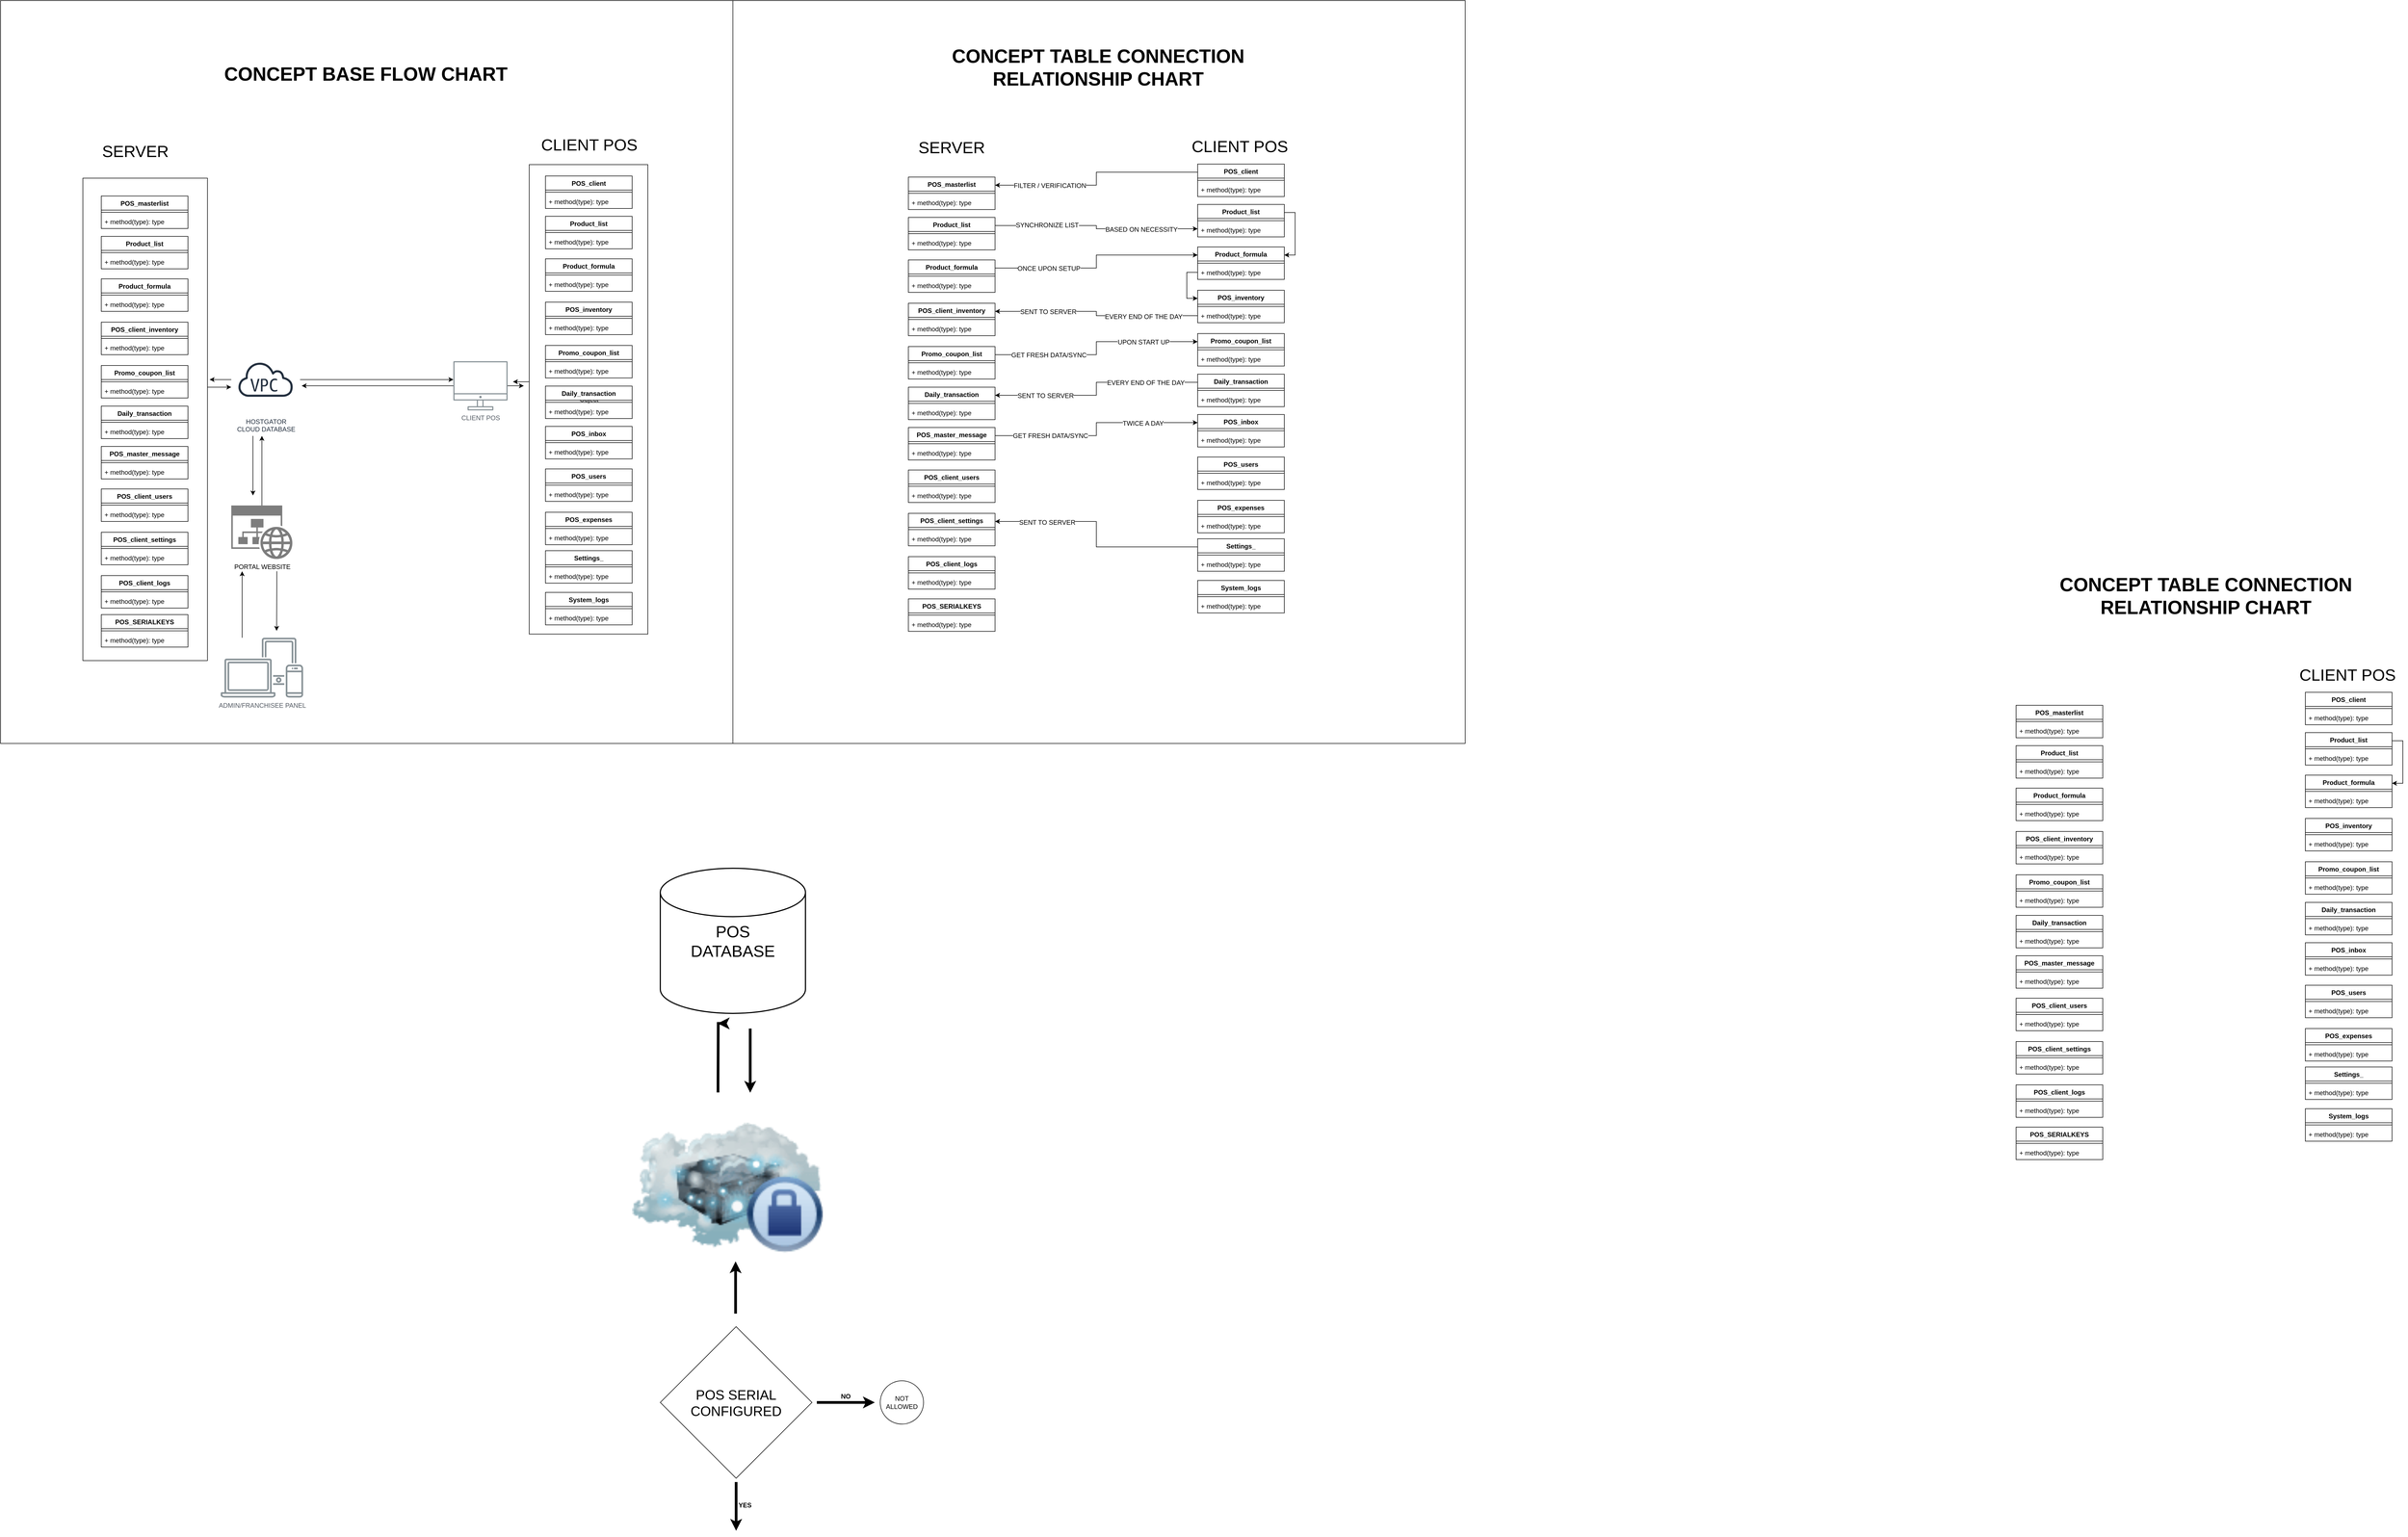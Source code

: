 <mxfile version="12.0.2" type="github" pages="1"><diagram name="Page-1" id="2ca16b54-16f6-2749-3443-fa8db7711227"><mxGraphModel dx="1063" dy="174" grid="1" gridSize="10" guides="1" tooltips="1" connect="1" arrows="1" fold="1" page="0" pageScale="1" pageWidth="1100" pageHeight="850" background="none" math="0" shadow="0"><root><mxCell id="0"/><mxCell id="1" parent="0"/><mxCell id="dwnQt-Mk4WYnjLTZbI1O-114" value="" style="image;html=1;labelBackgroundColor=#ffffff;image=img/lib/clip_art/networking/Cloud_Server_Private_128x128.png" vertex="1" parent="1"><mxGeometry x="1182" y="2487.5" width="352" height="352" as="geometry"/></mxCell><mxCell id="dwnQt-Mk4WYnjLTZbI1O-4" value="" style="rounded=0;whiteSpace=wrap;html=1;" vertex="1" parent="1"><mxGeometry x="1368" y="471" width="1352" height="1372" as="geometry"/></mxCell><mxCell id="dwnQt-Mk4WYnjLTZbI1O-5" value="&lt;div&gt;&lt;font style=&quot;font-size: 35px&quot;&gt;CONCEPT TABLE CONNECTION &lt;br&gt;&lt;/font&gt;&lt;/div&gt;&lt;div&gt;&lt;font style=&quot;font-size: 35px&quot;&gt;RELATIONSHIP CHART&lt;/font&gt;&lt;/div&gt;" style="text;strokeColor=none;fillColor=none;html=1;fontSize=24;fontStyle=1;verticalAlign=middle;align=center;" vertex="1" parent="1"><mxGeometry x="1750" y="529.5" width="584" height="129" as="geometry"/></mxCell><mxCell id="dwnQt-Mk4WYnjLTZbI1O-2" value="" style="rounded=0;whiteSpace=wrap;html=1;" vertex="1" parent="1"><mxGeometry x="16" y="471" width="1352" height="1372" as="geometry"/></mxCell><mxCell id="kUChlgiEwbljeGxqCJoP-4" style="edgeStyle=orthogonalEdgeStyle;rounded=0;orthogonalLoop=1;jettySize=auto;html=1;" parent="1" source="n9NfLtIcZSmgfoyzjJT_-75" edge="1"><mxGeometry relative="1" as="geometry"><mxPoint x="962" y="1175" as="targetPoint"/><Array as="points"><mxPoint x="962" y="1175"/><mxPoint x="962" y="1175"/></Array></mxGeometry></mxCell><mxCell id="n9NfLtIcZSmgfoyzjJT_-75" value="Object" style="html=1;" parent="1" vertex="1"><mxGeometry x="992" y="774" width="219" height="867" as="geometry"/></mxCell><mxCell id="kUChlgiEwbljeGxqCJoP-6" style="edgeStyle=orthogonalEdgeStyle;rounded=0;orthogonalLoop=1;jettySize=auto;html=1;entryX=0;entryY=0.61;entryDx=0;entryDy=0;entryPerimeter=0;" parent="1" source="n9NfLtIcZSmgfoyzjJT_-70" target="n9NfLtIcZSmgfoyzjJT_-69" edge="1"><mxGeometry relative="1" as="geometry"><mxPoint x="442.0" y="1214" as="targetPoint"/><Array as="points"><mxPoint x="420" y="1185"/></Array></mxGeometry></mxCell><mxCell id="n9NfLtIcZSmgfoyzjJT_-70" value="" style="html=1;" parent="1" vertex="1"><mxGeometry x="168" y="799" width="230" height="891" as="geometry"/></mxCell><mxCell id="n9NfLtIcZSmgfoyzjJT_-1" value="Product_formula" style="swimlane;fontStyle=1;align=center;verticalAlign=top;childLayout=stackLayout;horizontal=1;startSize=26;horizontalStack=0;resizeParent=1;resizeParentMax=0;resizeLast=0;collapsible=1;marginBottom=0;" parent="1" vertex="1"><mxGeometry x="202" y="985" width="160" height="60" as="geometry"/></mxCell><mxCell id="n9NfLtIcZSmgfoyzjJT_-3" value="" style="line;strokeWidth=1;fillColor=none;align=left;verticalAlign=middle;spacingTop=-1;spacingLeft=3;spacingRight=3;rotatable=0;labelPosition=right;points=[];portConstraint=eastwest;" parent="n9NfLtIcZSmgfoyzjJT_-1" vertex="1"><mxGeometry y="26" width="160" height="8" as="geometry"/></mxCell><mxCell id="n9NfLtIcZSmgfoyzjJT_-4" value="+ method(type): type" style="text;strokeColor=none;fillColor=none;align=left;verticalAlign=top;spacingLeft=4;spacingRight=4;overflow=hidden;rotatable=0;points=[[0,0.5],[1,0.5]];portConstraint=eastwest;" parent="n9NfLtIcZSmgfoyzjJT_-1" vertex="1"><mxGeometry y="34" width="160" height="26" as="geometry"/></mxCell><mxCell id="n9NfLtIcZSmgfoyzjJT_-6" value="POS_masterlist" style="swimlane;fontStyle=1;align=center;verticalAlign=top;childLayout=stackLayout;horizontal=1;startSize=26;horizontalStack=0;resizeParent=1;resizeParentMax=0;resizeLast=0;collapsible=1;marginBottom=0;" parent="1" vertex="1"><mxGeometry x="202" y="832" width="160" height="60" as="geometry"/></mxCell><mxCell id="n9NfLtIcZSmgfoyzjJT_-7" value="" style="line;strokeWidth=1;fillColor=none;align=left;verticalAlign=middle;spacingTop=-1;spacingLeft=3;spacingRight=3;rotatable=0;labelPosition=right;points=[];portConstraint=eastwest;" parent="n9NfLtIcZSmgfoyzjJT_-6" vertex="1"><mxGeometry y="26" width="160" height="8" as="geometry"/></mxCell><mxCell id="n9NfLtIcZSmgfoyzjJT_-8" value="+ method(type): type" style="text;strokeColor=none;fillColor=none;align=left;verticalAlign=top;spacingLeft=4;spacingRight=4;overflow=hidden;rotatable=0;points=[[0,0.5],[1,0.5]];portConstraint=eastwest;" parent="n9NfLtIcZSmgfoyzjJT_-6" vertex="1"><mxGeometry y="34" width="160" height="26" as="geometry"/></mxCell><mxCell id="n9NfLtIcZSmgfoyzjJT_-9" value="POS_client_inventory" style="swimlane;fontStyle=1;align=center;verticalAlign=top;childLayout=stackLayout;horizontal=1;startSize=26;horizontalStack=0;resizeParent=1;resizeParentMax=0;resizeLast=0;collapsible=1;marginBottom=0;" parent="1" vertex="1"><mxGeometry x="202" y="1065" width="160" height="60" as="geometry"/></mxCell><mxCell id="n9NfLtIcZSmgfoyzjJT_-10" value="" style="line;strokeWidth=1;fillColor=none;align=left;verticalAlign=middle;spacingTop=-1;spacingLeft=3;spacingRight=3;rotatable=0;labelPosition=right;points=[];portConstraint=eastwest;" parent="n9NfLtIcZSmgfoyzjJT_-9" vertex="1"><mxGeometry y="26" width="160" height="8" as="geometry"/></mxCell><mxCell id="n9NfLtIcZSmgfoyzjJT_-11" value="+ method(type): type" style="text;strokeColor=none;fillColor=none;align=left;verticalAlign=top;spacingLeft=4;spacingRight=4;overflow=hidden;rotatable=0;points=[[0,0.5],[1,0.5]];portConstraint=eastwest;" parent="n9NfLtIcZSmgfoyzjJT_-9" vertex="1"><mxGeometry y="34" width="160" height="26" as="geometry"/></mxCell><mxCell id="n9NfLtIcZSmgfoyzjJT_-12" value="Promo_coupon_list" style="swimlane;fontStyle=1;align=center;verticalAlign=top;childLayout=stackLayout;horizontal=1;startSize=26;horizontalStack=0;resizeParent=1;resizeParentMax=0;resizeLast=0;collapsible=1;marginBottom=0;" parent="1" vertex="1"><mxGeometry x="202" y="1145" width="160" height="60" as="geometry"/></mxCell><mxCell id="n9NfLtIcZSmgfoyzjJT_-13" value="" style="line;strokeWidth=1;fillColor=none;align=left;verticalAlign=middle;spacingTop=-1;spacingLeft=3;spacingRight=3;rotatable=0;labelPosition=right;points=[];portConstraint=eastwest;" parent="n9NfLtIcZSmgfoyzjJT_-12" vertex="1"><mxGeometry y="26" width="160" height="8" as="geometry"/></mxCell><mxCell id="n9NfLtIcZSmgfoyzjJT_-14" value="+ method(type): type" style="text;strokeColor=none;fillColor=none;align=left;verticalAlign=top;spacingLeft=4;spacingRight=4;overflow=hidden;rotatable=0;points=[[0,0.5],[1,0.5]];portConstraint=eastwest;" parent="n9NfLtIcZSmgfoyzjJT_-12" vertex="1"><mxGeometry y="34" width="160" height="26" as="geometry"/></mxCell><mxCell id="n9NfLtIcZSmgfoyzjJT_-15" value="Product_list" style="swimlane;fontStyle=1;align=center;verticalAlign=top;childLayout=stackLayout;horizontal=1;startSize=26;horizontalStack=0;resizeParent=1;resizeParentMax=0;resizeLast=0;collapsible=1;marginBottom=0;" parent="1" vertex="1"><mxGeometry x="202" y="906.5" width="160" height="60" as="geometry"/></mxCell><mxCell id="n9NfLtIcZSmgfoyzjJT_-16" value="" style="line;strokeWidth=1;fillColor=none;align=left;verticalAlign=middle;spacingTop=-1;spacingLeft=3;spacingRight=3;rotatable=0;labelPosition=right;points=[];portConstraint=eastwest;" parent="n9NfLtIcZSmgfoyzjJT_-15" vertex="1"><mxGeometry y="26" width="160" height="8" as="geometry"/></mxCell><mxCell id="n9NfLtIcZSmgfoyzjJT_-17" value="+ method(type): type" style="text;strokeColor=none;fillColor=none;align=left;verticalAlign=top;spacingLeft=4;spacingRight=4;overflow=hidden;rotatable=0;points=[[0,0.5],[1,0.5]];portConstraint=eastwest;" parent="n9NfLtIcZSmgfoyzjJT_-15" vertex="1"><mxGeometry y="34" width="160" height="26" as="geometry"/></mxCell><mxCell id="n9NfLtIcZSmgfoyzjJT_-19" value="POS_client_users" style="swimlane;fontStyle=1;align=center;verticalAlign=top;childLayout=stackLayout;horizontal=1;startSize=26;horizontalStack=0;resizeParent=1;resizeParentMax=0;resizeLast=0;collapsible=1;marginBottom=0;" parent="1" vertex="1"><mxGeometry x="202" y="1373" width="160" height="60" as="geometry"/></mxCell><mxCell id="n9NfLtIcZSmgfoyzjJT_-20" value="" style="line;strokeWidth=1;fillColor=none;align=left;verticalAlign=middle;spacingTop=-1;spacingLeft=3;spacingRight=3;rotatable=0;labelPosition=right;points=[];portConstraint=eastwest;" parent="n9NfLtIcZSmgfoyzjJT_-19" vertex="1"><mxGeometry y="26" width="160" height="8" as="geometry"/></mxCell><mxCell id="n9NfLtIcZSmgfoyzjJT_-21" value="+ method(type): type" style="text;strokeColor=none;fillColor=none;align=left;verticalAlign=top;spacingLeft=4;spacingRight=4;overflow=hidden;rotatable=0;points=[[0,0.5],[1,0.5]];portConstraint=eastwest;" parent="n9NfLtIcZSmgfoyzjJT_-19" vertex="1"><mxGeometry y="34" width="160" height="26" as="geometry"/></mxCell><mxCell id="n9NfLtIcZSmgfoyzjJT_-22" value="Daily_transaction" style="swimlane;fontStyle=1;align=center;verticalAlign=top;childLayout=stackLayout;horizontal=1;startSize=26;horizontalStack=0;resizeParent=1;resizeParentMax=0;resizeLast=0;collapsible=1;marginBottom=0;" parent="1" vertex="1"><mxGeometry x="202" y="1220" width="160" height="60" as="geometry"/></mxCell><mxCell id="n9NfLtIcZSmgfoyzjJT_-23" value="" style="line;strokeWidth=1;fillColor=none;align=left;verticalAlign=middle;spacingTop=-1;spacingLeft=3;spacingRight=3;rotatable=0;labelPosition=right;points=[];portConstraint=eastwest;" parent="n9NfLtIcZSmgfoyzjJT_-22" vertex="1"><mxGeometry y="26" width="160" height="8" as="geometry"/></mxCell><mxCell id="n9NfLtIcZSmgfoyzjJT_-24" value="+ method(type): type" style="text;strokeColor=none;fillColor=none;align=left;verticalAlign=top;spacingLeft=4;spacingRight=4;overflow=hidden;rotatable=0;points=[[0,0.5],[1,0.5]];portConstraint=eastwest;" parent="n9NfLtIcZSmgfoyzjJT_-22" vertex="1"><mxGeometry y="34" width="160" height="26" as="geometry"/></mxCell><mxCell id="n9NfLtIcZSmgfoyzjJT_-25" value="POS_client_settings" style="swimlane;fontStyle=1;align=center;verticalAlign=top;childLayout=stackLayout;horizontal=1;startSize=26;horizontalStack=0;resizeParent=1;resizeParentMax=0;resizeLast=0;collapsible=1;marginBottom=0;" parent="1" vertex="1"><mxGeometry x="202" y="1453" width="160" height="60" as="geometry"/></mxCell><mxCell id="n9NfLtIcZSmgfoyzjJT_-26" value="" style="line;strokeWidth=1;fillColor=none;align=left;verticalAlign=middle;spacingTop=-1;spacingLeft=3;spacingRight=3;rotatable=0;labelPosition=right;points=[];portConstraint=eastwest;" parent="n9NfLtIcZSmgfoyzjJT_-25" vertex="1"><mxGeometry y="26" width="160" height="8" as="geometry"/></mxCell><mxCell id="n9NfLtIcZSmgfoyzjJT_-27" value="+ method(type): type" style="text;strokeColor=none;fillColor=none;align=left;verticalAlign=top;spacingLeft=4;spacingRight=4;overflow=hidden;rotatable=0;points=[[0,0.5],[1,0.5]];portConstraint=eastwest;" parent="n9NfLtIcZSmgfoyzjJT_-25" vertex="1"><mxGeometry y="34" width="160" height="26" as="geometry"/></mxCell><mxCell id="n9NfLtIcZSmgfoyzjJT_-28" value="POS_client_logs" style="swimlane;fontStyle=1;align=center;verticalAlign=top;childLayout=stackLayout;horizontal=1;startSize=26;horizontalStack=0;resizeParent=1;resizeParentMax=0;resizeLast=0;collapsible=1;marginBottom=0;" parent="1" vertex="1"><mxGeometry x="202" y="1533" width="160" height="60" as="geometry"/></mxCell><mxCell id="n9NfLtIcZSmgfoyzjJT_-29" value="" style="line;strokeWidth=1;fillColor=none;align=left;verticalAlign=middle;spacingTop=-1;spacingLeft=3;spacingRight=3;rotatable=0;labelPosition=right;points=[];portConstraint=eastwest;" parent="n9NfLtIcZSmgfoyzjJT_-28" vertex="1"><mxGeometry y="26" width="160" height="8" as="geometry"/></mxCell><mxCell id="n9NfLtIcZSmgfoyzjJT_-30" value="+ method(type): type" style="text;strokeColor=none;fillColor=none;align=left;verticalAlign=top;spacingLeft=4;spacingRight=4;overflow=hidden;rotatable=0;points=[[0,0.5],[1,0.5]];portConstraint=eastwest;" parent="n9NfLtIcZSmgfoyzjJT_-28" vertex="1"><mxGeometry y="34" width="160" height="26" as="geometry"/></mxCell><mxCell id="n9NfLtIcZSmgfoyzjJT_-31" value="POS_master_message" style="swimlane;fontStyle=1;align=center;verticalAlign=top;childLayout=stackLayout;horizontal=1;startSize=26;horizontalStack=0;resizeParent=1;resizeParentMax=0;resizeLast=0;collapsible=1;marginBottom=0;" parent="1" vertex="1"><mxGeometry x="202" y="1294.5" width="160" height="60" as="geometry"/></mxCell><mxCell id="n9NfLtIcZSmgfoyzjJT_-32" value="" style="line;strokeWidth=1;fillColor=none;align=left;verticalAlign=middle;spacingTop=-1;spacingLeft=3;spacingRight=3;rotatable=0;labelPosition=right;points=[];portConstraint=eastwest;" parent="n9NfLtIcZSmgfoyzjJT_-31" vertex="1"><mxGeometry y="26" width="160" height="8" as="geometry"/></mxCell><mxCell id="n9NfLtIcZSmgfoyzjJT_-33" value="+ method(type): type" style="text;strokeColor=none;fillColor=none;align=left;verticalAlign=top;spacingLeft=4;spacingRight=4;overflow=hidden;rotatable=0;points=[[0,0.5],[1,0.5]];portConstraint=eastwest;" parent="n9NfLtIcZSmgfoyzjJT_-31" vertex="1"><mxGeometry y="34" width="160" height="26" as="geometry"/></mxCell><mxCell id="n9NfLtIcZSmgfoyzjJT_-34" value="Product_formula" style="swimlane;fontStyle=1;align=center;verticalAlign=top;childLayout=stackLayout;horizontal=1;startSize=26;horizontalStack=0;resizeParent=1;resizeParentMax=0;resizeLast=0;collapsible=1;marginBottom=0;" parent="1" vertex="1"><mxGeometry x="1022" y="948" width="160" height="60" as="geometry"/></mxCell><mxCell id="n9NfLtIcZSmgfoyzjJT_-35" value="" style="line;strokeWidth=1;fillColor=none;align=left;verticalAlign=middle;spacingTop=-1;spacingLeft=3;spacingRight=3;rotatable=0;labelPosition=right;points=[];portConstraint=eastwest;" parent="n9NfLtIcZSmgfoyzjJT_-34" vertex="1"><mxGeometry y="26" width="160" height="8" as="geometry"/></mxCell><mxCell id="n9NfLtIcZSmgfoyzjJT_-36" value="+ method(type): type" style="text;strokeColor=none;fillColor=none;align=left;verticalAlign=top;spacingLeft=4;spacingRight=4;overflow=hidden;rotatable=0;points=[[0,0.5],[1,0.5]];portConstraint=eastwest;" parent="n9NfLtIcZSmgfoyzjJT_-34" vertex="1"><mxGeometry y="34" width="160" height="26" as="geometry"/></mxCell><mxCell id="n9NfLtIcZSmgfoyzjJT_-37" value="POS_client" style="swimlane;fontStyle=1;align=center;verticalAlign=top;childLayout=stackLayout;horizontal=1;startSize=26;horizontalStack=0;resizeParent=1;resizeParentMax=0;resizeLast=0;collapsible=1;marginBottom=0;" parent="1" vertex="1"><mxGeometry x="1022" y="795" width="160" height="60" as="geometry"/></mxCell><mxCell id="n9NfLtIcZSmgfoyzjJT_-38" value="" style="line;strokeWidth=1;fillColor=none;align=left;verticalAlign=middle;spacingTop=-1;spacingLeft=3;spacingRight=3;rotatable=0;labelPosition=right;points=[];portConstraint=eastwest;" parent="n9NfLtIcZSmgfoyzjJT_-37" vertex="1"><mxGeometry y="26" width="160" height="8" as="geometry"/></mxCell><mxCell id="n9NfLtIcZSmgfoyzjJT_-39" value="+ method(type): type" style="text;strokeColor=none;fillColor=none;align=left;verticalAlign=top;spacingLeft=4;spacingRight=4;overflow=hidden;rotatable=0;points=[[0,0.5],[1,0.5]];portConstraint=eastwest;" parent="n9NfLtIcZSmgfoyzjJT_-37" vertex="1"><mxGeometry y="34" width="160" height="26" as="geometry"/></mxCell><mxCell id="n9NfLtIcZSmgfoyzjJT_-40" value="POS_inventory" style="swimlane;fontStyle=1;align=center;verticalAlign=top;childLayout=stackLayout;horizontal=1;startSize=26;horizontalStack=0;resizeParent=1;resizeParentMax=0;resizeLast=0;collapsible=1;marginBottom=0;" parent="1" vertex="1"><mxGeometry x="1022" y="1028" width="160" height="60" as="geometry"/></mxCell><mxCell id="n9NfLtIcZSmgfoyzjJT_-41" value="" style="line;strokeWidth=1;fillColor=none;align=left;verticalAlign=middle;spacingTop=-1;spacingLeft=3;spacingRight=3;rotatable=0;labelPosition=right;points=[];portConstraint=eastwest;" parent="n9NfLtIcZSmgfoyzjJT_-40" vertex="1"><mxGeometry y="26" width="160" height="8" as="geometry"/></mxCell><mxCell id="n9NfLtIcZSmgfoyzjJT_-42" value="+ method(type): type" style="text;strokeColor=none;fillColor=none;align=left;verticalAlign=top;spacingLeft=4;spacingRight=4;overflow=hidden;rotatable=0;points=[[0,0.5],[1,0.5]];portConstraint=eastwest;" parent="n9NfLtIcZSmgfoyzjJT_-40" vertex="1"><mxGeometry y="34" width="160" height="26" as="geometry"/></mxCell><mxCell id="n9NfLtIcZSmgfoyzjJT_-43" value="Promo_coupon_list" style="swimlane;fontStyle=1;align=center;verticalAlign=top;childLayout=stackLayout;horizontal=1;startSize=26;horizontalStack=0;resizeParent=1;resizeParentMax=0;resizeLast=0;collapsible=1;marginBottom=0;" parent="1" vertex="1"><mxGeometry x="1022" y="1108" width="160" height="60" as="geometry"/></mxCell><mxCell id="n9NfLtIcZSmgfoyzjJT_-44" value="" style="line;strokeWidth=1;fillColor=none;align=left;verticalAlign=middle;spacingTop=-1;spacingLeft=3;spacingRight=3;rotatable=0;labelPosition=right;points=[];portConstraint=eastwest;" parent="n9NfLtIcZSmgfoyzjJT_-43" vertex="1"><mxGeometry y="26" width="160" height="8" as="geometry"/></mxCell><mxCell id="n9NfLtIcZSmgfoyzjJT_-45" value="+ method(type): type" style="text;strokeColor=none;fillColor=none;align=left;verticalAlign=top;spacingLeft=4;spacingRight=4;overflow=hidden;rotatable=0;points=[[0,0.5],[1,0.5]];portConstraint=eastwest;" parent="n9NfLtIcZSmgfoyzjJT_-43" vertex="1"><mxGeometry y="34" width="160" height="26" as="geometry"/></mxCell><mxCell id="n9NfLtIcZSmgfoyzjJT_-46" value="Product_list" style="swimlane;fontStyle=1;align=center;verticalAlign=top;childLayout=stackLayout;horizontal=1;startSize=26;horizontalStack=0;resizeParent=1;resizeParentMax=0;resizeLast=0;collapsible=1;marginBottom=0;" parent="1" vertex="1"><mxGeometry x="1022" y="869.5" width="160" height="60" as="geometry"/></mxCell><mxCell id="n9NfLtIcZSmgfoyzjJT_-47" value="" style="line;strokeWidth=1;fillColor=none;align=left;verticalAlign=middle;spacingTop=-1;spacingLeft=3;spacingRight=3;rotatable=0;labelPosition=right;points=[];portConstraint=eastwest;" parent="n9NfLtIcZSmgfoyzjJT_-46" vertex="1"><mxGeometry y="26" width="160" height="8" as="geometry"/></mxCell><mxCell id="n9NfLtIcZSmgfoyzjJT_-48" value="+ method(type): type" style="text;strokeColor=none;fillColor=none;align=left;verticalAlign=top;spacingLeft=4;spacingRight=4;overflow=hidden;rotatable=0;points=[[0,0.5],[1,0.5]];portConstraint=eastwest;" parent="n9NfLtIcZSmgfoyzjJT_-46" vertex="1"><mxGeometry y="34" width="160" height="26" as="geometry"/></mxCell><mxCell id="n9NfLtIcZSmgfoyzjJT_-49" value="POS_users" style="swimlane;fontStyle=1;align=center;verticalAlign=top;childLayout=stackLayout;horizontal=1;startSize=26;horizontalStack=0;resizeParent=1;resizeParentMax=0;resizeLast=0;collapsible=1;marginBottom=0;" parent="1" vertex="1"><mxGeometry x="1022" y="1336" width="160" height="60" as="geometry"/></mxCell><mxCell id="n9NfLtIcZSmgfoyzjJT_-50" value="" style="line;strokeWidth=1;fillColor=none;align=left;verticalAlign=middle;spacingTop=-1;spacingLeft=3;spacingRight=3;rotatable=0;labelPosition=right;points=[];portConstraint=eastwest;" parent="n9NfLtIcZSmgfoyzjJT_-49" vertex="1"><mxGeometry y="26" width="160" height="8" as="geometry"/></mxCell><mxCell id="n9NfLtIcZSmgfoyzjJT_-51" value="+ method(type): type" style="text;strokeColor=none;fillColor=none;align=left;verticalAlign=top;spacingLeft=4;spacingRight=4;overflow=hidden;rotatable=0;points=[[0,0.5],[1,0.5]];portConstraint=eastwest;" parent="n9NfLtIcZSmgfoyzjJT_-49" vertex="1"><mxGeometry y="34" width="160" height="26" as="geometry"/></mxCell><mxCell id="n9NfLtIcZSmgfoyzjJT_-52" value="Daily_transaction" style="swimlane;fontStyle=1;align=center;verticalAlign=top;childLayout=stackLayout;horizontal=1;startSize=26;horizontalStack=0;resizeParent=1;resizeParentMax=0;resizeLast=0;collapsible=1;marginBottom=0;" parent="1" vertex="1"><mxGeometry x="1022" y="1183" width="160" height="60" as="geometry"/></mxCell><mxCell id="n9NfLtIcZSmgfoyzjJT_-53" value="" style="line;strokeWidth=1;fillColor=none;align=left;verticalAlign=middle;spacingTop=-1;spacingLeft=3;spacingRight=3;rotatable=0;labelPosition=right;points=[];portConstraint=eastwest;" parent="n9NfLtIcZSmgfoyzjJT_-52" vertex="1"><mxGeometry y="26" width="160" height="8" as="geometry"/></mxCell><mxCell id="n9NfLtIcZSmgfoyzjJT_-54" value="+ method(type): type" style="text;strokeColor=none;fillColor=none;align=left;verticalAlign=top;spacingLeft=4;spacingRight=4;overflow=hidden;rotatable=0;points=[[0,0.5],[1,0.5]];portConstraint=eastwest;" parent="n9NfLtIcZSmgfoyzjJT_-52" vertex="1"><mxGeometry y="34" width="160" height="26" as="geometry"/></mxCell><mxCell id="n9NfLtIcZSmgfoyzjJT_-55" value="POS_expenses" style="swimlane;fontStyle=1;align=center;verticalAlign=top;childLayout=stackLayout;horizontal=1;startSize=26;horizontalStack=0;resizeParent=1;resizeParentMax=0;resizeLast=0;collapsible=1;marginBottom=0;" parent="1" vertex="1"><mxGeometry x="1022" y="1416" width="160" height="60" as="geometry"/></mxCell><mxCell id="n9NfLtIcZSmgfoyzjJT_-56" value="" style="line;strokeWidth=1;fillColor=none;align=left;verticalAlign=middle;spacingTop=-1;spacingLeft=3;spacingRight=3;rotatable=0;labelPosition=right;points=[];portConstraint=eastwest;" parent="n9NfLtIcZSmgfoyzjJT_-55" vertex="1"><mxGeometry y="26" width="160" height="8" as="geometry"/></mxCell><mxCell id="n9NfLtIcZSmgfoyzjJT_-57" value="+ method(type): type" style="text;strokeColor=none;fillColor=none;align=left;verticalAlign=top;spacingLeft=4;spacingRight=4;overflow=hidden;rotatable=0;points=[[0,0.5],[1,0.5]];portConstraint=eastwest;" parent="n9NfLtIcZSmgfoyzjJT_-55" vertex="1"><mxGeometry y="34" width="160" height="26" as="geometry"/></mxCell><mxCell id="n9NfLtIcZSmgfoyzjJT_-58" value="Settings_" style="swimlane;fontStyle=1;align=center;verticalAlign=top;childLayout=stackLayout;horizontal=1;startSize=26;horizontalStack=0;resizeParent=1;resizeParentMax=0;resizeLast=0;collapsible=1;marginBottom=0;" parent="1" vertex="1"><mxGeometry x="1022" y="1487" width="160" height="60" as="geometry"/></mxCell><mxCell id="n9NfLtIcZSmgfoyzjJT_-59" value="" style="line;strokeWidth=1;fillColor=none;align=left;verticalAlign=middle;spacingTop=-1;spacingLeft=3;spacingRight=3;rotatable=0;labelPosition=right;points=[];portConstraint=eastwest;" parent="n9NfLtIcZSmgfoyzjJT_-58" vertex="1"><mxGeometry y="26" width="160" height="8" as="geometry"/></mxCell><mxCell id="n9NfLtIcZSmgfoyzjJT_-60" value="+ method(type): type" style="text;strokeColor=none;fillColor=none;align=left;verticalAlign=top;spacingLeft=4;spacingRight=4;overflow=hidden;rotatable=0;points=[[0,0.5],[1,0.5]];portConstraint=eastwest;" parent="n9NfLtIcZSmgfoyzjJT_-58" vertex="1"><mxGeometry y="34" width="160" height="26" as="geometry"/></mxCell><mxCell id="n9NfLtIcZSmgfoyzjJT_-61" value="POS_inbox" style="swimlane;fontStyle=1;align=center;verticalAlign=top;childLayout=stackLayout;horizontal=1;startSize=26;horizontalStack=0;resizeParent=1;resizeParentMax=0;resizeLast=0;collapsible=1;marginBottom=0;" parent="1" vertex="1"><mxGeometry x="1022" y="1257.5" width="160" height="60" as="geometry"/></mxCell><mxCell id="n9NfLtIcZSmgfoyzjJT_-62" value="" style="line;strokeWidth=1;fillColor=none;align=left;verticalAlign=middle;spacingTop=-1;spacingLeft=3;spacingRight=3;rotatable=0;labelPosition=right;points=[];portConstraint=eastwest;" parent="n9NfLtIcZSmgfoyzjJT_-61" vertex="1"><mxGeometry y="26" width="160" height="8" as="geometry"/></mxCell><mxCell id="n9NfLtIcZSmgfoyzjJT_-63" value="+ method(type): type" style="text;strokeColor=none;fillColor=none;align=left;verticalAlign=top;spacingLeft=4;spacingRight=4;overflow=hidden;rotatable=0;points=[[0,0.5],[1,0.5]];portConstraint=eastwest;" parent="n9NfLtIcZSmgfoyzjJT_-61" vertex="1"><mxGeometry y="34" width="160" height="26" as="geometry"/></mxCell><mxCell id="n9NfLtIcZSmgfoyzjJT_-74" style="edgeStyle=orthogonalEdgeStyle;rounded=0;orthogonalLoop=1;jettySize=auto;html=1;" parent="1" source="n9NfLtIcZSmgfoyzjJT_-65" edge="1"><mxGeometry relative="1" as="geometry"><mxPoint x="572" y="1182.5" as="targetPoint"/></mxGeometry></mxCell><mxCell id="kUChlgiEwbljeGxqCJoP-5" style="edgeStyle=orthogonalEdgeStyle;rounded=0;orthogonalLoop=1;jettySize=auto;html=1;" parent="1" source="n9NfLtIcZSmgfoyzjJT_-65" edge="1"><mxGeometry relative="1" as="geometry"><mxPoint x="982" y="1182.5" as="targetPoint"/></mxGeometry></mxCell><mxCell id="n9NfLtIcZSmgfoyzjJT_-65" value="CLIENT POS" style="outlineConnect=0;gradientColor=none;fontColor=#545B64;strokeColor=none;fillColor=#879196;dashed=0;verticalLabelPosition=bottom;verticalAlign=top;align=center;html=1;fontSize=12;fontStyle=0;aspect=fixed;shape=mxgraph.aws4.illustration_desktop;pointerEvents=1" parent="1" vertex="1"><mxGeometry x="852" y="1137" width="100" height="91" as="geometry"/></mxCell><mxCell id="n9NfLtIcZSmgfoyzjJT_-66" value="System_logs" style="swimlane;fontStyle=1;align=center;verticalAlign=top;childLayout=stackLayout;horizontal=1;startSize=26;horizontalStack=0;resizeParent=1;resizeParentMax=0;resizeLast=0;collapsible=1;marginBottom=0;" parent="1" vertex="1"><mxGeometry x="1022" y="1564" width="160" height="60" as="geometry"/></mxCell><mxCell id="n9NfLtIcZSmgfoyzjJT_-67" value="" style="line;strokeWidth=1;fillColor=none;align=left;verticalAlign=middle;spacingTop=-1;spacingLeft=3;spacingRight=3;rotatable=0;labelPosition=right;points=[];portConstraint=eastwest;" parent="n9NfLtIcZSmgfoyzjJT_-66" vertex="1"><mxGeometry y="26" width="160" height="8" as="geometry"/></mxCell><mxCell id="n9NfLtIcZSmgfoyzjJT_-68" value="+ method(type): type" style="text;strokeColor=none;fillColor=none;align=left;verticalAlign=top;spacingLeft=4;spacingRight=4;overflow=hidden;rotatable=0;points=[[0,0.5],[1,0.5]];portConstraint=eastwest;" parent="n9NfLtIcZSmgfoyzjJT_-66" vertex="1"><mxGeometry y="34" width="160" height="26" as="geometry"/></mxCell><mxCell id="n9NfLtIcZSmgfoyzjJT_-72" style="edgeStyle=orthogonalEdgeStyle;rounded=0;orthogonalLoop=1;jettySize=auto;html=1;" parent="1" source="n9NfLtIcZSmgfoyzjJT_-69" edge="1"><mxGeometry relative="1" as="geometry"><mxPoint x="402" y="1171" as="targetPoint"/></mxGeometry></mxCell><mxCell id="n9NfLtIcZSmgfoyzjJT_-73" style="edgeStyle=orthogonalEdgeStyle;rounded=0;orthogonalLoop=1;jettySize=auto;html=1;" parent="1" source="n9NfLtIcZSmgfoyzjJT_-69" edge="1"><mxGeometry relative="1" as="geometry"><mxPoint x="852" y="1171" as="targetPoint"/></mxGeometry></mxCell><mxCell id="kUChlgiEwbljeGxqCJoP-12" style="edgeStyle=orthogonalEdgeStyle;rounded=0;orthogonalLoop=1;jettySize=auto;html=1;" parent="1" edge="1"><mxGeometry relative="1" as="geometry"><mxPoint x="482" y="1385" as="targetPoint"/><mxPoint x="482" y="1275" as="sourcePoint"/><Array as="points"><mxPoint x="482" y="1330"/><mxPoint x="482" y="1330"/></Array></mxGeometry></mxCell><mxCell id="n9NfLtIcZSmgfoyzjJT_-69" value="&lt;div&gt;HOSTGATOR&lt;/div&gt;&lt;div&gt;CLOUD DATABASE&lt;br&gt;&lt;/div&gt;" style="outlineConnect=0;fontColor=#232F3E;gradientColor=none;strokeColor=#232F3E;fillColor=#ffffff;dashed=0;verticalLabelPosition=bottom;verticalAlign=top;align=center;html=1;fontSize=12;fontStyle=0;aspect=fixed;shape=mxgraph.aws4.resourceIcon;resIcon=mxgraph.aws4.virtual_private_cloud;" parent="1" vertex="1"><mxGeometry x="442" y="1107.5" width="127" height="127" as="geometry"/></mxCell><mxCell id="wYJpRCGvR1msqqRHP7t--8" style="edgeStyle=orthogonalEdgeStyle;rounded=0;orthogonalLoop=1;jettySize=auto;html=1;" parent="1" source="kUChlgiEwbljeGxqCJoP-1" edge="1"><mxGeometry relative="1" as="geometry"><mxPoint x="462" y="1525" as="targetPoint"/><Array as="points"><mxPoint x="462" y="1525"/></Array></mxGeometry></mxCell><mxCell id="kUChlgiEwbljeGxqCJoP-1" value="ADMIN/FRANCHISEE PANEL" style="outlineConnect=0;gradientColor=none;fontColor=#545B64;strokeColor=none;fillColor=#879196;dashed=0;verticalLabelPosition=bottom;verticalAlign=top;align=center;html=1;fontSize=12;fontStyle=0;aspect=fixed;shape=mxgraph.aws4.illustration_devices;pointerEvents=1" parent="1" vertex="1"><mxGeometry x="422.5" y="1647.5" width="152" height="111" as="geometry"/></mxCell><mxCell id="kUChlgiEwbljeGxqCJoP-16" style="edgeStyle=orthogonalEdgeStyle;rounded=0;orthogonalLoop=1;jettySize=auto;html=1;" parent="1" source="kUChlgiEwbljeGxqCJoP-14" edge="1"><mxGeometry relative="1" as="geometry"><mxPoint x="498.5" y="1275" as="targetPoint"/></mxGeometry></mxCell><mxCell id="wYJpRCGvR1msqqRHP7t--7" style="edgeStyle=orthogonalEdgeStyle;rounded=0;orthogonalLoop=1;jettySize=auto;html=1;" parent="1" edge="1"><mxGeometry relative="1" as="geometry"><mxPoint x="525.667" y="1635" as="targetPoint"/><mxPoint x="526" y="1525" as="sourcePoint"/><Array as="points"><mxPoint x="526" y="1555"/><mxPoint x="526" y="1555"/></Array></mxGeometry></mxCell><mxCell id="kUChlgiEwbljeGxqCJoP-14" value="PORTAL WEBSITE" style="aspect=fixed;pointerEvents=1;shadow=0;dashed=0;html=1;strokeColor=none;labelPosition=center;verticalLabelPosition=bottom;verticalAlign=top;align=center;shape=mxgraph.mscae.enterprise.website_generic;fillColor=#7D7D7D;" parent="1" vertex="1"><mxGeometry x="442" y="1403.5" width="113" height="99" as="geometry"/></mxCell><mxCell id="wYJpRCGvR1msqqRHP7t--5" style="edgeStyle=orthogonalEdgeStyle;rounded=0;orthogonalLoop=1;jettySize=auto;html=1;exitX=1;exitY=0.25;exitDx=0;exitDy=0;entryX=0;entryY=0.25;entryDx=0;entryDy=0;" parent="1" source="kUChlgiEwbljeGxqCJoP-23" target="kUChlgiEwbljeGxqCJoP-53" edge="1"><mxGeometry relative="1" as="geometry"/></mxCell><mxCell id="kUChlgiEwbljeGxqCJoP-23" value="Product_formula" style="swimlane;fontStyle=1;align=center;verticalAlign=top;childLayout=stackLayout;horizontal=1;startSize=26;horizontalStack=0;resizeParent=1;resizeParentMax=0;resizeLast=0;collapsible=1;marginBottom=0;" parent="1" vertex="1"><mxGeometry x="1692" y="950" width="160" height="60" as="geometry"/></mxCell><mxCell id="kUChlgiEwbljeGxqCJoP-24" value="" style="line;strokeWidth=1;fillColor=none;align=left;verticalAlign=middle;spacingTop=-1;spacingLeft=3;spacingRight=3;rotatable=0;labelPosition=right;points=[];portConstraint=eastwest;" parent="kUChlgiEwbljeGxqCJoP-23" vertex="1"><mxGeometry y="26" width="160" height="8" as="geometry"/></mxCell><mxCell id="kUChlgiEwbljeGxqCJoP-25" value="+ method(type): type" style="text;strokeColor=none;fillColor=none;align=left;verticalAlign=top;spacingLeft=4;spacingRight=4;overflow=hidden;rotatable=0;points=[[0,0.5],[1,0.5]];portConstraint=eastwest;" parent="kUChlgiEwbljeGxqCJoP-23" vertex="1"><mxGeometry y="34" width="160" height="26" as="geometry"/></mxCell><mxCell id="kUChlgiEwbljeGxqCJoP-26" value="POS_masterlist" style="swimlane;fontStyle=1;align=center;verticalAlign=top;childLayout=stackLayout;horizontal=1;startSize=26;horizontalStack=0;resizeParent=1;resizeParentMax=0;resizeLast=0;collapsible=1;marginBottom=0;" parent="1" vertex="1"><mxGeometry x="1692" y="797" width="160" height="60" as="geometry"/></mxCell><mxCell id="kUChlgiEwbljeGxqCJoP-27" value="" style="line;strokeWidth=1;fillColor=none;align=left;verticalAlign=middle;spacingTop=-1;spacingLeft=3;spacingRight=3;rotatable=0;labelPosition=right;points=[];portConstraint=eastwest;" parent="kUChlgiEwbljeGxqCJoP-26" vertex="1"><mxGeometry y="26" width="160" height="8" as="geometry"/></mxCell><mxCell id="kUChlgiEwbljeGxqCJoP-28" value="+ method(type): type" style="text;strokeColor=none;fillColor=none;align=left;verticalAlign=top;spacingLeft=4;spacingRight=4;overflow=hidden;rotatable=0;points=[[0,0.5],[1,0.5]];portConstraint=eastwest;" parent="kUChlgiEwbljeGxqCJoP-26" vertex="1"><mxGeometry y="34" width="160" height="26" as="geometry"/></mxCell><mxCell id="kUChlgiEwbljeGxqCJoP-29" value="POS_client_inventory" style="swimlane;fontStyle=1;align=center;verticalAlign=top;childLayout=stackLayout;horizontal=1;startSize=26;horizontalStack=0;resizeParent=1;resizeParentMax=0;resizeLast=0;collapsible=1;marginBottom=0;" parent="1" vertex="1"><mxGeometry x="1692" y="1030" width="160" height="60" as="geometry"/></mxCell><mxCell id="kUChlgiEwbljeGxqCJoP-30" value="" style="line;strokeWidth=1;fillColor=none;align=left;verticalAlign=middle;spacingTop=-1;spacingLeft=3;spacingRight=3;rotatable=0;labelPosition=right;points=[];portConstraint=eastwest;" parent="kUChlgiEwbljeGxqCJoP-29" vertex="1"><mxGeometry y="26" width="160" height="8" as="geometry"/></mxCell><mxCell id="kUChlgiEwbljeGxqCJoP-31" value="+ method(type): type" style="text;strokeColor=none;fillColor=none;align=left;verticalAlign=top;spacingLeft=4;spacingRight=4;overflow=hidden;rotatable=0;points=[[0,0.5],[1,0.5]];portConstraint=eastwest;" parent="kUChlgiEwbljeGxqCJoP-29" vertex="1"><mxGeometry y="34" width="160" height="26" as="geometry"/></mxCell><mxCell id="kUChlgiEwbljeGxqCJoP-103" style="edgeStyle=orthogonalEdgeStyle;rounded=0;orthogonalLoop=1;jettySize=auto;html=1;exitX=1;exitY=0.25;exitDx=0;exitDy=0;entryX=0;entryY=0.25;entryDx=0;entryDy=0;" parent="1" source="kUChlgiEwbljeGxqCJoP-32" target="kUChlgiEwbljeGxqCJoP-62" edge="1"><mxGeometry relative="1" as="geometry"/></mxCell><mxCell id="kUChlgiEwbljeGxqCJoP-32" value="Promo_coupon_list" style="swimlane;fontStyle=1;align=center;verticalAlign=top;childLayout=stackLayout;horizontal=1;startSize=26;horizontalStack=0;resizeParent=1;resizeParentMax=0;resizeLast=0;collapsible=1;marginBottom=0;" parent="1" vertex="1"><mxGeometry x="1692" y="1110" width="160" height="60" as="geometry"/></mxCell><mxCell id="kUChlgiEwbljeGxqCJoP-33" value="" style="line;strokeWidth=1;fillColor=none;align=left;verticalAlign=middle;spacingTop=-1;spacingLeft=3;spacingRight=3;rotatable=0;labelPosition=right;points=[];portConstraint=eastwest;" parent="kUChlgiEwbljeGxqCJoP-32" vertex="1"><mxGeometry y="26" width="160" height="8" as="geometry"/></mxCell><mxCell id="kUChlgiEwbljeGxqCJoP-34" value="+ method(type): type" style="text;strokeColor=none;fillColor=none;align=left;verticalAlign=top;spacingLeft=4;spacingRight=4;overflow=hidden;rotatable=0;points=[[0,0.5],[1,0.5]];portConstraint=eastwest;" parent="kUChlgiEwbljeGxqCJoP-32" vertex="1"><mxGeometry y="34" width="160" height="26" as="geometry"/></mxCell><mxCell id="kUChlgiEwbljeGxqCJoP-110" style="edgeStyle=orthogonalEdgeStyle;rounded=0;orthogonalLoop=1;jettySize=auto;html=1;exitX=1;exitY=0.25;exitDx=0;exitDy=0;entryX=0;entryY=0.75;entryDx=0;entryDy=0;" parent="1" source="kUChlgiEwbljeGxqCJoP-35" target="kUChlgiEwbljeGxqCJoP-65" edge="1"><mxGeometry relative="1" as="geometry"/></mxCell><mxCell id="kUChlgiEwbljeGxqCJoP-35" value="Product_list" style="swimlane;fontStyle=1;align=center;verticalAlign=top;childLayout=stackLayout;horizontal=1;startSize=26;horizontalStack=0;resizeParent=1;resizeParentMax=0;resizeLast=0;collapsible=1;marginBottom=0;" parent="1" vertex="1"><mxGeometry x="1692" y="871.5" width="160" height="60" as="geometry"/></mxCell><mxCell id="kUChlgiEwbljeGxqCJoP-36" value="" style="line;strokeWidth=1;fillColor=none;align=left;verticalAlign=middle;spacingTop=-1;spacingLeft=3;spacingRight=3;rotatable=0;labelPosition=right;points=[];portConstraint=eastwest;" parent="kUChlgiEwbljeGxqCJoP-35" vertex="1"><mxGeometry y="26" width="160" height="8" as="geometry"/></mxCell><mxCell id="kUChlgiEwbljeGxqCJoP-37" value="+ method(type): type" style="text;strokeColor=none;fillColor=none;align=left;verticalAlign=top;spacingLeft=4;spacingRight=4;overflow=hidden;rotatable=0;points=[[0,0.5],[1,0.5]];portConstraint=eastwest;" parent="kUChlgiEwbljeGxqCJoP-35" vertex="1"><mxGeometry y="34" width="160" height="26" as="geometry"/></mxCell><mxCell id="kUChlgiEwbljeGxqCJoP-38" value="POS_client_users" style="swimlane;fontStyle=1;align=center;verticalAlign=top;childLayout=stackLayout;horizontal=1;startSize=26;horizontalStack=0;resizeParent=1;resizeParentMax=0;resizeLast=0;collapsible=1;marginBottom=0;" parent="1" vertex="1"><mxGeometry x="1692" y="1338" width="160" height="60" as="geometry"/></mxCell><mxCell id="kUChlgiEwbljeGxqCJoP-39" value="" style="line;strokeWidth=1;fillColor=none;align=left;verticalAlign=middle;spacingTop=-1;spacingLeft=3;spacingRight=3;rotatable=0;labelPosition=right;points=[];portConstraint=eastwest;" parent="kUChlgiEwbljeGxqCJoP-38" vertex="1"><mxGeometry y="26" width="160" height="8" as="geometry"/></mxCell><mxCell id="kUChlgiEwbljeGxqCJoP-40" value="+ method(type): type" style="text;strokeColor=none;fillColor=none;align=left;verticalAlign=top;spacingLeft=4;spacingRight=4;overflow=hidden;rotatable=0;points=[[0,0.5],[1,0.5]];portConstraint=eastwest;" parent="kUChlgiEwbljeGxqCJoP-38" vertex="1"><mxGeometry y="34" width="160" height="26" as="geometry"/></mxCell><mxCell id="kUChlgiEwbljeGxqCJoP-41" value="Daily_transaction" style="swimlane;fontStyle=1;align=center;verticalAlign=top;childLayout=stackLayout;horizontal=1;startSize=26;horizontalStack=0;resizeParent=1;resizeParentMax=0;resizeLast=0;collapsible=1;marginBottom=0;" parent="1" vertex="1"><mxGeometry x="1692" y="1185" width="160" height="60" as="geometry"/></mxCell><mxCell id="kUChlgiEwbljeGxqCJoP-42" value="" style="line;strokeWidth=1;fillColor=none;align=left;verticalAlign=middle;spacingTop=-1;spacingLeft=3;spacingRight=3;rotatable=0;labelPosition=right;points=[];portConstraint=eastwest;" parent="kUChlgiEwbljeGxqCJoP-41" vertex="1"><mxGeometry y="26" width="160" height="8" as="geometry"/></mxCell><mxCell id="kUChlgiEwbljeGxqCJoP-43" value="+ method(type): type" style="text;strokeColor=none;fillColor=none;align=left;verticalAlign=top;spacingLeft=4;spacingRight=4;overflow=hidden;rotatable=0;points=[[0,0.5],[1,0.5]];portConstraint=eastwest;" parent="kUChlgiEwbljeGxqCJoP-41" vertex="1"><mxGeometry y="34" width="160" height="26" as="geometry"/></mxCell><mxCell id="kUChlgiEwbljeGxqCJoP-44" value="POS_client_settings" style="swimlane;fontStyle=1;align=center;verticalAlign=top;childLayout=stackLayout;horizontal=1;startSize=26;horizontalStack=0;resizeParent=1;resizeParentMax=0;resizeLast=0;collapsible=1;marginBottom=0;" parent="1" vertex="1"><mxGeometry x="1692" y="1418" width="160" height="60" as="geometry"/></mxCell><mxCell id="kUChlgiEwbljeGxqCJoP-45" value="" style="line;strokeWidth=1;fillColor=none;align=left;verticalAlign=middle;spacingTop=-1;spacingLeft=3;spacingRight=3;rotatable=0;labelPosition=right;points=[];portConstraint=eastwest;" parent="kUChlgiEwbljeGxqCJoP-44" vertex="1"><mxGeometry y="26" width="160" height="8" as="geometry"/></mxCell><mxCell id="kUChlgiEwbljeGxqCJoP-46" value="+ method(type): type" style="text;strokeColor=none;fillColor=none;align=left;verticalAlign=top;spacingLeft=4;spacingRight=4;overflow=hidden;rotatable=0;points=[[0,0.5],[1,0.5]];portConstraint=eastwest;" parent="kUChlgiEwbljeGxqCJoP-44" vertex="1"><mxGeometry y="34" width="160" height="26" as="geometry"/></mxCell><mxCell id="kUChlgiEwbljeGxqCJoP-47" value="POS_client_logs" style="swimlane;fontStyle=1;align=center;verticalAlign=top;childLayout=stackLayout;horizontal=1;startSize=26;horizontalStack=0;resizeParent=1;resizeParentMax=0;resizeLast=0;collapsible=1;marginBottom=0;" parent="1" vertex="1"><mxGeometry x="1692" y="1498" width="160" height="60" as="geometry"/></mxCell><mxCell id="kUChlgiEwbljeGxqCJoP-48" value="" style="line;strokeWidth=1;fillColor=none;align=left;verticalAlign=middle;spacingTop=-1;spacingLeft=3;spacingRight=3;rotatable=0;labelPosition=right;points=[];portConstraint=eastwest;" parent="kUChlgiEwbljeGxqCJoP-47" vertex="1"><mxGeometry y="26" width="160" height="8" as="geometry"/></mxCell><mxCell id="kUChlgiEwbljeGxqCJoP-49" value="+ method(type): type" style="text;strokeColor=none;fillColor=none;align=left;verticalAlign=top;spacingLeft=4;spacingRight=4;overflow=hidden;rotatable=0;points=[[0,0.5],[1,0.5]];portConstraint=eastwest;" parent="kUChlgiEwbljeGxqCJoP-47" vertex="1"><mxGeometry y="34" width="160" height="26" as="geometry"/></mxCell><mxCell id="kUChlgiEwbljeGxqCJoP-102" style="edgeStyle=orthogonalEdgeStyle;rounded=0;orthogonalLoop=1;jettySize=auto;html=1;exitX=1;exitY=0.25;exitDx=0;exitDy=0;entryX=0;entryY=0.25;entryDx=0;entryDy=0;" parent="1" source="kUChlgiEwbljeGxqCJoP-50" target="kUChlgiEwbljeGxqCJoP-80" edge="1"><mxGeometry relative="1" as="geometry"/></mxCell><mxCell id="kUChlgiEwbljeGxqCJoP-50" value="POS_master_message" style="swimlane;fontStyle=1;align=center;verticalAlign=top;childLayout=stackLayout;horizontal=1;startSize=26;horizontalStack=0;resizeParent=1;resizeParentMax=0;resizeLast=0;collapsible=1;marginBottom=0;" parent="1" vertex="1"><mxGeometry x="1692" y="1259.5" width="160" height="60" as="geometry"/></mxCell><mxCell id="kUChlgiEwbljeGxqCJoP-51" value="" style="line;strokeWidth=1;fillColor=none;align=left;verticalAlign=middle;spacingTop=-1;spacingLeft=3;spacingRight=3;rotatable=0;labelPosition=right;points=[];portConstraint=eastwest;" parent="kUChlgiEwbljeGxqCJoP-50" vertex="1"><mxGeometry y="26" width="160" height="8" as="geometry"/></mxCell><mxCell id="kUChlgiEwbljeGxqCJoP-52" value="+ method(type): type" style="text;strokeColor=none;fillColor=none;align=left;verticalAlign=top;spacingLeft=4;spacingRight=4;overflow=hidden;rotatable=0;points=[[0,0.5],[1,0.5]];portConstraint=eastwest;" parent="kUChlgiEwbljeGxqCJoP-50" vertex="1"><mxGeometry y="34" width="160" height="26" as="geometry"/></mxCell><mxCell id="kUChlgiEwbljeGxqCJoP-53" value="Product_formula" style="swimlane;fontStyle=1;align=center;verticalAlign=top;childLayout=stackLayout;horizontal=1;startSize=26;horizontalStack=0;resizeParent=1;resizeParentMax=0;resizeLast=0;collapsible=1;marginBottom=0;" parent="1" vertex="1"><mxGeometry x="2226" y="926" width="160" height="60" as="geometry"/></mxCell><mxCell id="kUChlgiEwbljeGxqCJoP-54" value="" style="line;strokeWidth=1;fillColor=none;align=left;verticalAlign=middle;spacingTop=-1;spacingLeft=3;spacingRight=3;rotatable=0;labelPosition=right;points=[];portConstraint=eastwest;" parent="kUChlgiEwbljeGxqCJoP-53" vertex="1"><mxGeometry y="26" width="160" height="8" as="geometry"/></mxCell><mxCell id="kUChlgiEwbljeGxqCJoP-55" value="+ method(type): type" style="text;strokeColor=none;fillColor=none;align=left;verticalAlign=top;spacingLeft=4;spacingRight=4;overflow=hidden;rotatable=0;points=[[0,0.5],[1,0.5]];portConstraint=eastwest;" parent="kUChlgiEwbljeGxqCJoP-53" vertex="1"><mxGeometry y="34" width="160" height="26" as="geometry"/></mxCell><mxCell id="kUChlgiEwbljeGxqCJoP-105" style="edgeStyle=orthogonalEdgeStyle;rounded=0;orthogonalLoop=1;jettySize=auto;html=1;exitX=0;exitY=0.25;exitDx=0;exitDy=0;entryX=1;entryY=0.25;entryDx=0;entryDy=0;" parent="1" source="kUChlgiEwbljeGxqCJoP-56" target="kUChlgiEwbljeGxqCJoP-26" edge="1"><mxGeometry relative="1" as="geometry"/></mxCell><mxCell id="kUChlgiEwbljeGxqCJoP-106" value="FILTER / VERIFICATION " style="text;html=1;resizable=0;points=[];align=center;verticalAlign=middle;labelBackgroundColor=#ffffff;" parent="kUChlgiEwbljeGxqCJoP-105" vertex="1" connectable="0"><mxGeometry x="0.209" y="-2" relative="1" as="geometry"><mxPoint x="-56.5" y="2.5" as="offset"/></mxGeometry></mxCell><mxCell id="kUChlgiEwbljeGxqCJoP-56" value="POS_client" style="swimlane;fontStyle=1;align=center;verticalAlign=top;childLayout=stackLayout;horizontal=1;startSize=26;horizontalStack=0;resizeParent=1;resizeParentMax=0;resizeLast=0;collapsible=1;marginBottom=0;" parent="1" vertex="1"><mxGeometry x="2226" y="773" width="160" height="60" as="geometry"/></mxCell><mxCell id="kUChlgiEwbljeGxqCJoP-57" value="" style="line;strokeWidth=1;fillColor=none;align=left;verticalAlign=middle;spacingTop=-1;spacingLeft=3;spacingRight=3;rotatable=0;labelPosition=right;points=[];portConstraint=eastwest;" parent="kUChlgiEwbljeGxqCJoP-56" vertex="1"><mxGeometry y="26" width="160" height="8" as="geometry"/></mxCell><mxCell id="kUChlgiEwbljeGxqCJoP-58" value="+ method(type): type" style="text;strokeColor=none;fillColor=none;align=left;verticalAlign=top;spacingLeft=4;spacingRight=4;overflow=hidden;rotatable=0;points=[[0,0.5],[1,0.5]];portConstraint=eastwest;" parent="kUChlgiEwbljeGxqCJoP-56" vertex="1"><mxGeometry y="34" width="160" height="26" as="geometry"/></mxCell><mxCell id="kUChlgiEwbljeGxqCJoP-59" value="POS_inventory" style="swimlane;fontStyle=1;align=center;verticalAlign=top;childLayout=stackLayout;horizontal=1;startSize=26;horizontalStack=0;resizeParent=1;resizeParentMax=0;resizeLast=0;collapsible=1;marginBottom=0;" parent="1" vertex="1"><mxGeometry x="2226" y="1006" width="160" height="60" as="geometry"/></mxCell><mxCell id="kUChlgiEwbljeGxqCJoP-60" value="" style="line;strokeWidth=1;fillColor=none;align=left;verticalAlign=middle;spacingTop=-1;spacingLeft=3;spacingRight=3;rotatable=0;labelPosition=right;points=[];portConstraint=eastwest;" parent="kUChlgiEwbljeGxqCJoP-59" vertex="1"><mxGeometry y="26" width="160" height="8" as="geometry"/></mxCell><mxCell id="kUChlgiEwbljeGxqCJoP-61" value="+ method(type): type" style="text;strokeColor=none;fillColor=none;align=left;verticalAlign=top;spacingLeft=4;spacingRight=4;overflow=hidden;rotatable=0;points=[[0,0.5],[1,0.5]];portConstraint=eastwest;" parent="kUChlgiEwbljeGxqCJoP-59" vertex="1"><mxGeometry y="34" width="160" height="26" as="geometry"/></mxCell><mxCell id="kUChlgiEwbljeGxqCJoP-62" value="Promo_coupon_list" style="swimlane;fontStyle=1;align=center;verticalAlign=top;childLayout=stackLayout;horizontal=1;startSize=26;horizontalStack=0;resizeParent=1;resizeParentMax=0;resizeLast=0;collapsible=1;marginBottom=0;" parent="1" vertex="1"><mxGeometry x="2226" y="1086" width="160" height="60" as="geometry"/></mxCell><mxCell id="kUChlgiEwbljeGxqCJoP-63" value="" style="line;strokeWidth=1;fillColor=none;align=left;verticalAlign=middle;spacingTop=-1;spacingLeft=3;spacingRight=3;rotatable=0;labelPosition=right;points=[];portConstraint=eastwest;" parent="kUChlgiEwbljeGxqCJoP-62" vertex="1"><mxGeometry y="26" width="160" height="8" as="geometry"/></mxCell><mxCell id="kUChlgiEwbljeGxqCJoP-64" value="+ method(type): type" style="text;strokeColor=none;fillColor=none;align=left;verticalAlign=top;spacingLeft=4;spacingRight=4;overflow=hidden;rotatable=0;points=[[0,0.5],[1,0.5]];portConstraint=eastwest;" parent="kUChlgiEwbljeGxqCJoP-62" vertex="1"><mxGeometry y="34" width="160" height="26" as="geometry"/></mxCell><mxCell id="kUChlgiEwbljeGxqCJoP-112" style="edgeStyle=orthogonalEdgeStyle;rounded=0;orthogonalLoop=1;jettySize=auto;html=1;exitX=1;exitY=0.25;exitDx=0;exitDy=0;entryX=1;entryY=0.25;entryDx=0;entryDy=0;" parent="1" source="kUChlgiEwbljeGxqCJoP-65" target="kUChlgiEwbljeGxqCJoP-53" edge="1"><mxGeometry relative="1" as="geometry"/></mxCell><mxCell id="kUChlgiEwbljeGxqCJoP-65" value="Product_list" style="swimlane;fontStyle=1;align=center;verticalAlign=top;childLayout=stackLayout;horizontal=1;startSize=26;horizontalStack=0;resizeParent=1;resizeParentMax=0;resizeLast=0;collapsible=1;marginBottom=0;" parent="1" vertex="1"><mxGeometry x="2226" y="847.5" width="160" height="60" as="geometry"/></mxCell><mxCell id="kUChlgiEwbljeGxqCJoP-66" value="" style="line;strokeWidth=1;fillColor=none;align=left;verticalAlign=middle;spacingTop=-1;spacingLeft=3;spacingRight=3;rotatable=0;labelPosition=right;points=[];portConstraint=eastwest;" parent="kUChlgiEwbljeGxqCJoP-65" vertex="1"><mxGeometry y="26" width="160" height="8" as="geometry"/></mxCell><mxCell id="kUChlgiEwbljeGxqCJoP-67" value="+ method(type): type" style="text;strokeColor=none;fillColor=none;align=left;verticalAlign=top;spacingLeft=4;spacingRight=4;overflow=hidden;rotatable=0;points=[[0,0.5],[1,0.5]];portConstraint=eastwest;" parent="kUChlgiEwbljeGxqCJoP-65" vertex="1"><mxGeometry y="34" width="160" height="26" as="geometry"/></mxCell><mxCell id="kUChlgiEwbljeGxqCJoP-68" value="POS_users" style="swimlane;fontStyle=1;align=center;verticalAlign=top;childLayout=stackLayout;horizontal=1;startSize=26;horizontalStack=0;resizeParent=1;resizeParentMax=0;resizeLast=0;collapsible=1;marginBottom=0;" parent="1" vertex="1"><mxGeometry x="2226" y="1314" width="160" height="60" as="geometry"/></mxCell><mxCell id="kUChlgiEwbljeGxqCJoP-69" value="" style="line;strokeWidth=1;fillColor=none;align=left;verticalAlign=middle;spacingTop=-1;spacingLeft=3;spacingRight=3;rotatable=0;labelPosition=right;points=[];portConstraint=eastwest;" parent="kUChlgiEwbljeGxqCJoP-68" vertex="1"><mxGeometry y="26" width="160" height="8" as="geometry"/></mxCell><mxCell id="kUChlgiEwbljeGxqCJoP-70" value="+ method(type): type" style="text;strokeColor=none;fillColor=none;align=left;verticalAlign=top;spacingLeft=4;spacingRight=4;overflow=hidden;rotatable=0;points=[[0,0.5],[1,0.5]];portConstraint=eastwest;" parent="kUChlgiEwbljeGxqCJoP-68" vertex="1"><mxGeometry y="34" width="160" height="26" as="geometry"/></mxCell><mxCell id="kUChlgiEwbljeGxqCJoP-104" style="edgeStyle=orthogonalEdgeStyle;rounded=0;orthogonalLoop=1;jettySize=auto;html=1;exitX=0;exitY=0.25;exitDx=0;exitDy=0;entryX=1;entryY=0.25;entryDx=0;entryDy=0;" parent="1" source="kUChlgiEwbljeGxqCJoP-71" target="kUChlgiEwbljeGxqCJoP-41" edge="1"><mxGeometry relative="1" as="geometry"/></mxCell><mxCell id="kUChlgiEwbljeGxqCJoP-71" value="Daily_transaction" style="swimlane;fontStyle=1;align=center;verticalAlign=top;childLayout=stackLayout;horizontal=1;startSize=26;horizontalStack=0;resizeParent=1;resizeParentMax=0;resizeLast=0;collapsible=1;marginBottom=0;" parent="1" vertex="1"><mxGeometry x="2226" y="1161" width="160" height="60" as="geometry"/></mxCell><mxCell id="kUChlgiEwbljeGxqCJoP-72" value="" style="line;strokeWidth=1;fillColor=none;align=left;verticalAlign=middle;spacingTop=-1;spacingLeft=3;spacingRight=3;rotatable=0;labelPosition=right;points=[];portConstraint=eastwest;" parent="kUChlgiEwbljeGxqCJoP-71" vertex="1"><mxGeometry y="26" width="160" height="8" as="geometry"/></mxCell><mxCell id="kUChlgiEwbljeGxqCJoP-73" value="+ method(type): type" style="text;strokeColor=none;fillColor=none;align=left;verticalAlign=top;spacingLeft=4;spacingRight=4;overflow=hidden;rotatable=0;points=[[0,0.5],[1,0.5]];portConstraint=eastwest;" parent="kUChlgiEwbljeGxqCJoP-71" vertex="1"><mxGeometry y="34" width="160" height="26" as="geometry"/></mxCell><mxCell id="kUChlgiEwbljeGxqCJoP-74" value="POS_expenses" style="swimlane;fontStyle=1;align=center;verticalAlign=top;childLayout=stackLayout;horizontal=1;startSize=26;horizontalStack=0;resizeParent=1;resizeParentMax=0;resizeLast=0;collapsible=1;marginBottom=0;" parent="1" vertex="1"><mxGeometry x="2226" y="1394" width="160" height="60" as="geometry"/></mxCell><mxCell id="kUChlgiEwbljeGxqCJoP-75" value="" style="line;strokeWidth=1;fillColor=none;align=left;verticalAlign=middle;spacingTop=-1;spacingLeft=3;spacingRight=3;rotatable=0;labelPosition=right;points=[];portConstraint=eastwest;" parent="kUChlgiEwbljeGxqCJoP-74" vertex="1"><mxGeometry y="26" width="160" height="8" as="geometry"/></mxCell><mxCell id="kUChlgiEwbljeGxqCJoP-76" value="+ method(type): type" style="text;strokeColor=none;fillColor=none;align=left;verticalAlign=top;spacingLeft=4;spacingRight=4;overflow=hidden;rotatable=0;points=[[0,0.5],[1,0.5]];portConstraint=eastwest;" parent="kUChlgiEwbljeGxqCJoP-74" vertex="1"><mxGeometry y="34" width="160" height="26" as="geometry"/></mxCell><mxCell id="kUChlgiEwbljeGxqCJoP-113" style="edgeStyle=orthogonalEdgeStyle;rounded=0;orthogonalLoop=1;jettySize=auto;html=1;exitX=0;exitY=0.25;exitDx=0;exitDy=0;entryX=1;entryY=0.25;entryDx=0;entryDy=0;" parent="1" source="kUChlgiEwbljeGxqCJoP-77" target="kUChlgiEwbljeGxqCJoP-44" edge="1"><mxGeometry relative="1" as="geometry"/></mxCell><mxCell id="kUChlgiEwbljeGxqCJoP-77" value="Settings_" style="swimlane;fontStyle=1;align=center;verticalAlign=top;childLayout=stackLayout;horizontal=1;startSize=26;horizontalStack=0;resizeParent=1;resizeParentMax=0;resizeLast=0;collapsible=1;marginBottom=0;" parent="1" vertex="1"><mxGeometry x="2226" y="1465" width="160" height="60" as="geometry"/></mxCell><mxCell id="kUChlgiEwbljeGxqCJoP-78" value="" style="line;strokeWidth=1;fillColor=none;align=left;verticalAlign=middle;spacingTop=-1;spacingLeft=3;spacingRight=3;rotatable=0;labelPosition=right;points=[];portConstraint=eastwest;" parent="kUChlgiEwbljeGxqCJoP-77" vertex="1"><mxGeometry y="26" width="160" height="8" as="geometry"/></mxCell><mxCell id="kUChlgiEwbljeGxqCJoP-79" value="+ method(type): type" style="text;strokeColor=none;fillColor=none;align=left;verticalAlign=top;spacingLeft=4;spacingRight=4;overflow=hidden;rotatable=0;points=[[0,0.5],[1,0.5]];portConstraint=eastwest;" parent="kUChlgiEwbljeGxqCJoP-77" vertex="1"><mxGeometry y="34" width="160" height="26" as="geometry"/></mxCell><mxCell id="kUChlgiEwbljeGxqCJoP-80" value="POS_inbox" style="swimlane;fontStyle=1;align=center;verticalAlign=top;childLayout=stackLayout;horizontal=1;startSize=26;horizontalStack=0;resizeParent=1;resizeParentMax=0;resizeLast=0;collapsible=1;marginBottom=0;" parent="1" vertex="1"><mxGeometry x="2226" y="1235.5" width="160" height="60" as="geometry"/></mxCell><mxCell id="kUChlgiEwbljeGxqCJoP-81" value="" style="line;strokeWidth=1;fillColor=none;align=left;verticalAlign=middle;spacingTop=-1;spacingLeft=3;spacingRight=3;rotatable=0;labelPosition=right;points=[];portConstraint=eastwest;" parent="kUChlgiEwbljeGxqCJoP-80" vertex="1"><mxGeometry y="26" width="160" height="8" as="geometry"/></mxCell><mxCell id="kUChlgiEwbljeGxqCJoP-82" value="+ method(type): type" style="text;strokeColor=none;fillColor=none;align=left;verticalAlign=top;spacingLeft=4;spacingRight=4;overflow=hidden;rotatable=0;points=[[0,0.5],[1,0.5]];portConstraint=eastwest;" parent="kUChlgiEwbljeGxqCJoP-80" vertex="1"><mxGeometry y="34" width="160" height="26" as="geometry"/></mxCell><mxCell id="kUChlgiEwbljeGxqCJoP-86" value="System_logs" style="swimlane;fontStyle=1;align=center;verticalAlign=top;childLayout=stackLayout;horizontal=1;startSize=26;horizontalStack=0;resizeParent=1;resizeParentMax=0;resizeLast=0;collapsible=1;marginBottom=0;" parent="1" vertex="1"><mxGeometry x="2226" y="1542" width="160" height="60" as="geometry"/></mxCell><mxCell id="kUChlgiEwbljeGxqCJoP-87" value="" style="line;strokeWidth=1;fillColor=none;align=left;verticalAlign=middle;spacingTop=-1;spacingLeft=3;spacingRight=3;rotatable=0;labelPosition=right;points=[];portConstraint=eastwest;" parent="kUChlgiEwbljeGxqCJoP-86" vertex="1"><mxGeometry y="26" width="160" height="8" as="geometry"/></mxCell><mxCell id="kUChlgiEwbljeGxqCJoP-88" value="+ method(type): type" style="text;strokeColor=none;fillColor=none;align=left;verticalAlign=top;spacingLeft=4;spacingRight=4;overflow=hidden;rotatable=0;points=[[0,0.5],[1,0.5]];portConstraint=eastwest;" parent="kUChlgiEwbljeGxqCJoP-86" vertex="1"><mxGeometry y="34" width="160" height="26" as="geometry"/></mxCell><mxCell id="kUChlgiEwbljeGxqCJoP-98" value="&lt;font style=&quot;font-size: 30px&quot;&gt;SERVER&lt;/font&gt;" style="text;html=1;strokeColor=none;fillColor=none;align=center;verticalAlign=middle;whiteSpace=wrap;rounded=0;" parent="1" vertex="1"><mxGeometry x="1752" y="732" width="40" height="20" as="geometry"/></mxCell><mxCell id="kUChlgiEwbljeGxqCJoP-99" value="&lt;font style=&quot;font-size: 30px&quot;&gt;CLIENT POS&lt;/font&gt;" style="text;html=1;strokeColor=none;fillColor=none;align=center;verticalAlign=middle;whiteSpace=wrap;rounded=0;" parent="1" vertex="1"><mxGeometry x="2209" y="730" width="190" height="20" as="geometry"/></mxCell><mxCell id="kUChlgiEwbljeGxqCJoP-101" style="edgeStyle=orthogonalEdgeStyle;rounded=0;orthogonalLoop=1;jettySize=auto;html=1;exitX=0;exitY=0.5;exitDx=0;exitDy=0;entryX=0;entryY=0.25;entryDx=0;entryDy=0;" parent="1" source="kUChlgiEwbljeGxqCJoP-55" target="kUChlgiEwbljeGxqCJoP-59" edge="1"><mxGeometry relative="1" as="geometry"/></mxCell><mxCell id="kUChlgiEwbljeGxqCJoP-107" value="GET FRESH DATA/SYNC" style="text;html=1;resizable=0;points=[];align=center;verticalAlign=middle;labelBackgroundColor=#ffffff;" parent="1" vertex="1" connectable="0"><mxGeometry x="2007.147" y="1122.853" as="geometry"><mxPoint x="-56.5" y="2.5" as="offset"/></mxGeometry></mxCell><mxCell id="kUChlgiEwbljeGxqCJoP-108" value="SENT TO SERVER" style="text;html=1;resizable=0;points=[];align=center;verticalAlign=middle;labelBackgroundColor=#ffffff;" parent="1" vertex="1" connectable="0"><mxGeometry x="2001.147" y="1197.853" as="geometry"><mxPoint x="-56.5" y="2.5" as="offset"/></mxGeometry></mxCell><mxCell id="kUChlgiEwbljeGxqCJoP-109" value="GET FRESH DATA/SYNC" style="text;html=1;resizable=0;points=[];align=center;verticalAlign=middle;labelBackgroundColor=#ffffff;" parent="1" vertex="1" connectable="0"><mxGeometry x="2010.147" y="1272.353" as="geometry"><mxPoint x="-56.5" y="2.5" as="offset"/></mxGeometry></mxCell><mxCell id="kUChlgiEwbljeGxqCJoP-111" value="SYNCHRONIZE LIST" style="text;html=1;resizable=0;points=[];align=center;verticalAlign=middle;labelBackgroundColor=#ffffff;" parent="1" vertex="1" connectable="0"><mxGeometry x="2004.147" y="883.353" as="geometry"><mxPoint x="-56.5" y="2.5" as="offset"/></mxGeometry></mxCell><mxCell id="kUChlgiEwbljeGxqCJoP-115" value="SENT TO SERVER" style="text;html=1;resizable=0;points=[];align=center;verticalAlign=middle;labelBackgroundColor=#ffffff;" parent="1" vertex="1" connectable="0"><mxGeometry x="2004.147" y="1431.853" as="geometry"><mxPoint x="-56.5" y="2.5" as="offset"/></mxGeometry></mxCell><mxCell id="kUChlgiEwbljeGxqCJoP-116" style="edgeStyle=orthogonalEdgeStyle;rounded=0;orthogonalLoop=1;jettySize=auto;html=1;exitX=0;exitY=0.5;exitDx=0;exitDy=0;entryX=1;entryY=0.25;entryDx=0;entryDy=0;" parent="1" source="kUChlgiEwbljeGxqCJoP-61" target="kUChlgiEwbljeGxqCJoP-29" edge="1"><mxGeometry relative="1" as="geometry"/></mxCell><mxCell id="kUChlgiEwbljeGxqCJoP-117" value="SENT TO SERVER" style="text;html=1;resizable=0;points=[];align=center;verticalAlign=middle;labelBackgroundColor=#ffffff;" parent="1" vertex="1" connectable="0"><mxGeometry x="2006.147" y="1042.853" as="geometry"><mxPoint x="-56.5" y="2.5" as="offset"/></mxGeometry></mxCell><mxCell id="wYJpRCGvR1msqqRHP7t--1" value="UPON START UP" style="text;html=1;resizable=0;points=[];align=center;verticalAlign=middle;labelBackgroundColor=#ffffff;" parent="1" vertex="1" connectable="0"><mxGeometry x="2182.147" y="1098.853" as="geometry"><mxPoint x="-56.5" y="2.5" as="offset"/></mxGeometry></mxCell><mxCell id="wYJpRCGvR1msqqRHP7t--2" value="EVERY END OF THE DAY" style="text;html=1;resizable=0;points=[];align=center;verticalAlign=middle;labelBackgroundColor=#ffffff;" parent="1" vertex="1" connectable="0"><mxGeometry x="2182.147" y="1051.853" as="geometry"><mxPoint x="-56.5" y="2.5" as="offset"/></mxGeometry></mxCell><mxCell id="wYJpRCGvR1msqqRHP7t--3" value="EVERY END OF THE DAY" style="text;html=1;resizable=0;points=[];align=center;verticalAlign=middle;labelBackgroundColor=#ffffff;" parent="1" vertex="1" connectable="0"><mxGeometry x="2186.147" y="1173.853" as="geometry"><mxPoint x="-56.5" y="2.5" as="offset"/></mxGeometry></mxCell><mxCell id="wYJpRCGvR1msqqRHP7t--4" value="TWICE A DAY " style="text;html=1;resizable=0;points=[];align=center;verticalAlign=middle;labelBackgroundColor=#ffffff;" parent="1" vertex="1" connectable="0"><mxGeometry x="2181.147" y="1248.853" as="geometry"><mxPoint x="-56.5" y="2.5" as="offset"/></mxGeometry></mxCell><mxCell id="wYJpRCGvR1msqqRHP7t--6" value="ONCE UPON SETUP" style="text;html=1;resizable=0;points=[];align=center;verticalAlign=middle;labelBackgroundColor=#ffffff;" parent="1" vertex="1" connectable="0"><mxGeometry x="2007.147" y="962.853" as="geometry"><mxPoint x="-56.5" y="2.5" as="offset"/></mxGeometry></mxCell><mxCell id="wYJpRCGvR1msqqRHP7t--11" value="&lt;font style=&quot;font-size: 30px&quot;&gt;SERVER&lt;/font&gt;" style="text;html=1;strokeColor=none;fillColor=none;align=center;verticalAlign=middle;whiteSpace=wrap;rounded=0;" parent="1" vertex="1"><mxGeometry x="244.5" y="738.5" width="40" height="20" as="geometry"/></mxCell><mxCell id="wYJpRCGvR1msqqRHP7t--12" value="&lt;font style=&quot;font-size: 30px&quot;&gt;CLIENT POS&lt;/font&gt;" style="text;html=1;strokeColor=none;fillColor=none;align=center;verticalAlign=middle;whiteSpace=wrap;rounded=0;" parent="1" vertex="1"><mxGeometry x="1007.5" y="726.5" width="190" height="20" as="geometry"/></mxCell><mxCell id="dwnQt-Mk4WYnjLTZbI1O-3" value="&lt;font style=&quot;font-size: 35px&quot;&gt;CONCEPT BASE FLOW CHART&lt;/font&gt;" style="text;strokeColor=none;fillColor=none;html=1;fontSize=24;fontStyle=1;verticalAlign=middle;align=center;" vertex="1" parent="1"><mxGeometry x="398" y="541.5" width="584" height="129" as="geometry"/></mxCell><mxCell id="dwnQt-Mk4WYnjLTZbI1O-6" value="BASED ON NECESSITY" style="text;html=1;resizable=0;points=[];align=center;verticalAlign=middle;labelBackgroundColor=#ffffff;" vertex="1" connectable="0" parent="1"><mxGeometry x="2178.647" y="891.353" as="geometry"><mxPoint x="-56.5" y="2.5" as="offset"/></mxGeometry></mxCell><mxCell id="dwnQt-Mk4WYnjLTZbI1O-7" value="POS_SERIALKEYS" style="swimlane;fontStyle=1;align=center;verticalAlign=top;childLayout=stackLayout;horizontal=1;startSize=26;horizontalStack=0;resizeParent=1;resizeParentMax=0;resizeLast=0;collapsible=1;marginBottom=0;" vertex="1" parent="1"><mxGeometry x="202" y="1605" width="160" height="60" as="geometry"/></mxCell><mxCell id="dwnQt-Mk4WYnjLTZbI1O-8" value="" style="line;strokeWidth=1;fillColor=none;align=left;verticalAlign=middle;spacingTop=-1;spacingLeft=3;spacingRight=3;rotatable=0;labelPosition=right;points=[];portConstraint=eastwest;" vertex="1" parent="dwnQt-Mk4WYnjLTZbI1O-7"><mxGeometry y="26" width="160" height="8" as="geometry"/></mxCell><mxCell id="dwnQt-Mk4WYnjLTZbI1O-9" value="+ method(type): type" style="text;strokeColor=none;fillColor=none;align=left;verticalAlign=top;spacingLeft=4;spacingRight=4;overflow=hidden;rotatable=0;points=[[0,0.5],[1,0.5]];portConstraint=eastwest;" vertex="1" parent="dwnQt-Mk4WYnjLTZbI1O-7"><mxGeometry y="34" width="160" height="26" as="geometry"/></mxCell><mxCell id="dwnQt-Mk4WYnjLTZbI1O-14" value="POS_SERIALKEYS" style="swimlane;fontStyle=1;align=center;verticalAlign=top;childLayout=stackLayout;horizontal=1;startSize=26;horizontalStack=0;resizeParent=1;resizeParentMax=0;resizeLast=0;collapsible=1;marginBottom=0;" vertex="1" parent="1"><mxGeometry x="1692" y="1576" width="160" height="60" as="geometry"/></mxCell><mxCell id="dwnQt-Mk4WYnjLTZbI1O-15" value="" style="line;strokeWidth=1;fillColor=none;align=left;verticalAlign=middle;spacingTop=-1;spacingLeft=3;spacingRight=3;rotatable=0;labelPosition=right;points=[];portConstraint=eastwest;" vertex="1" parent="dwnQt-Mk4WYnjLTZbI1O-14"><mxGeometry y="26" width="160" height="8" as="geometry"/></mxCell><mxCell id="dwnQt-Mk4WYnjLTZbI1O-16" value="+ method(type): type" style="text;strokeColor=none;fillColor=none;align=left;verticalAlign=top;spacingLeft=4;spacingRight=4;overflow=hidden;rotatable=0;points=[[0,0.5],[1,0.5]];portConstraint=eastwest;" vertex="1" parent="dwnQt-Mk4WYnjLTZbI1O-14"><mxGeometry y="34" width="160" height="26" as="geometry"/></mxCell><mxCell id="dwnQt-Mk4WYnjLTZbI1O-18" value="&lt;div&gt;&lt;font style=&quot;font-size: 35px&quot;&gt;CONCEPT TABLE CONNECTION &lt;br&gt;&lt;/font&gt;&lt;/div&gt;&lt;div&gt;&lt;font style=&quot;font-size: 35px&quot;&gt;RELATIONSHIP CHART&lt;/font&gt;&lt;/div&gt;" style="text;strokeColor=none;fillColor=none;html=1;fontSize=24;fontStyle=1;verticalAlign=middle;align=center;" vertex="1" parent="1"><mxGeometry x="3795" y="1505" width="584" height="129" as="geometry"/></mxCell><mxCell id="dwnQt-Mk4WYnjLTZbI1O-20" value="Product_formula" style="swimlane;fontStyle=1;align=center;verticalAlign=top;childLayout=stackLayout;horizontal=1;startSize=26;horizontalStack=0;resizeParent=1;resizeParentMax=0;resizeLast=0;collapsible=1;marginBottom=0;" vertex="1" parent="1"><mxGeometry x="3737" y="1925.5" width="160" height="60" as="geometry"/></mxCell><mxCell id="dwnQt-Mk4WYnjLTZbI1O-21" value="" style="line;strokeWidth=1;fillColor=none;align=left;verticalAlign=middle;spacingTop=-1;spacingLeft=3;spacingRight=3;rotatable=0;labelPosition=right;points=[];portConstraint=eastwest;" vertex="1" parent="dwnQt-Mk4WYnjLTZbI1O-20"><mxGeometry y="26" width="160" height="8" as="geometry"/></mxCell><mxCell id="dwnQt-Mk4WYnjLTZbI1O-22" value="+ method(type): type" style="text;strokeColor=none;fillColor=none;align=left;verticalAlign=top;spacingLeft=4;spacingRight=4;overflow=hidden;rotatable=0;points=[[0,0.5],[1,0.5]];portConstraint=eastwest;" vertex="1" parent="dwnQt-Mk4WYnjLTZbI1O-20"><mxGeometry y="34" width="160" height="26" as="geometry"/></mxCell><mxCell id="dwnQt-Mk4WYnjLTZbI1O-23" value="POS_masterlist" style="swimlane;fontStyle=1;align=center;verticalAlign=top;childLayout=stackLayout;horizontal=1;startSize=26;horizontalStack=0;resizeParent=1;resizeParentMax=0;resizeLast=0;collapsible=1;marginBottom=0;" vertex="1" parent="1"><mxGeometry x="3737" y="1772.5" width="160" height="60" as="geometry"/></mxCell><mxCell id="dwnQt-Mk4WYnjLTZbI1O-24" value="" style="line;strokeWidth=1;fillColor=none;align=left;verticalAlign=middle;spacingTop=-1;spacingLeft=3;spacingRight=3;rotatable=0;labelPosition=right;points=[];portConstraint=eastwest;" vertex="1" parent="dwnQt-Mk4WYnjLTZbI1O-23"><mxGeometry y="26" width="160" height="8" as="geometry"/></mxCell><mxCell id="dwnQt-Mk4WYnjLTZbI1O-25" value="+ method(type): type" style="text;strokeColor=none;fillColor=none;align=left;verticalAlign=top;spacingLeft=4;spacingRight=4;overflow=hidden;rotatable=0;points=[[0,0.5],[1,0.5]];portConstraint=eastwest;" vertex="1" parent="dwnQt-Mk4WYnjLTZbI1O-23"><mxGeometry y="34" width="160" height="26" as="geometry"/></mxCell><mxCell id="dwnQt-Mk4WYnjLTZbI1O-26" value="POS_client_inventory" style="swimlane;fontStyle=1;align=center;verticalAlign=top;childLayout=stackLayout;horizontal=1;startSize=26;horizontalStack=0;resizeParent=1;resizeParentMax=0;resizeLast=0;collapsible=1;marginBottom=0;" vertex="1" parent="1"><mxGeometry x="3737" y="2005.5" width="160" height="60" as="geometry"/></mxCell><mxCell id="dwnQt-Mk4WYnjLTZbI1O-27" value="" style="line;strokeWidth=1;fillColor=none;align=left;verticalAlign=middle;spacingTop=-1;spacingLeft=3;spacingRight=3;rotatable=0;labelPosition=right;points=[];portConstraint=eastwest;" vertex="1" parent="dwnQt-Mk4WYnjLTZbI1O-26"><mxGeometry y="26" width="160" height="8" as="geometry"/></mxCell><mxCell id="dwnQt-Mk4WYnjLTZbI1O-28" value="+ method(type): type" style="text;strokeColor=none;fillColor=none;align=left;verticalAlign=top;spacingLeft=4;spacingRight=4;overflow=hidden;rotatable=0;points=[[0,0.5],[1,0.5]];portConstraint=eastwest;" vertex="1" parent="dwnQt-Mk4WYnjLTZbI1O-26"><mxGeometry y="34" width="160" height="26" as="geometry"/></mxCell><mxCell id="dwnQt-Mk4WYnjLTZbI1O-30" value="Promo_coupon_list" style="swimlane;fontStyle=1;align=center;verticalAlign=top;childLayout=stackLayout;horizontal=1;startSize=26;horizontalStack=0;resizeParent=1;resizeParentMax=0;resizeLast=0;collapsible=1;marginBottom=0;" vertex="1" parent="1"><mxGeometry x="3737" y="2085.5" width="160" height="60" as="geometry"/></mxCell><mxCell id="dwnQt-Mk4WYnjLTZbI1O-31" value="" style="line;strokeWidth=1;fillColor=none;align=left;verticalAlign=middle;spacingTop=-1;spacingLeft=3;spacingRight=3;rotatable=0;labelPosition=right;points=[];portConstraint=eastwest;" vertex="1" parent="dwnQt-Mk4WYnjLTZbI1O-30"><mxGeometry y="26" width="160" height="8" as="geometry"/></mxCell><mxCell id="dwnQt-Mk4WYnjLTZbI1O-32" value="+ method(type): type" style="text;strokeColor=none;fillColor=none;align=left;verticalAlign=top;spacingLeft=4;spacingRight=4;overflow=hidden;rotatable=0;points=[[0,0.5],[1,0.5]];portConstraint=eastwest;" vertex="1" parent="dwnQt-Mk4WYnjLTZbI1O-30"><mxGeometry y="34" width="160" height="26" as="geometry"/></mxCell><mxCell id="dwnQt-Mk4WYnjLTZbI1O-34" value="Product_list" style="swimlane;fontStyle=1;align=center;verticalAlign=top;childLayout=stackLayout;horizontal=1;startSize=26;horizontalStack=0;resizeParent=1;resizeParentMax=0;resizeLast=0;collapsible=1;marginBottom=0;" vertex="1" parent="1"><mxGeometry x="3737" y="1847" width="160" height="60" as="geometry"/></mxCell><mxCell id="dwnQt-Mk4WYnjLTZbI1O-35" value="" style="line;strokeWidth=1;fillColor=none;align=left;verticalAlign=middle;spacingTop=-1;spacingLeft=3;spacingRight=3;rotatable=0;labelPosition=right;points=[];portConstraint=eastwest;" vertex="1" parent="dwnQt-Mk4WYnjLTZbI1O-34"><mxGeometry y="26" width="160" height="8" as="geometry"/></mxCell><mxCell id="dwnQt-Mk4WYnjLTZbI1O-36" value="+ method(type): type" style="text;strokeColor=none;fillColor=none;align=left;verticalAlign=top;spacingLeft=4;spacingRight=4;overflow=hidden;rotatable=0;points=[[0,0.5],[1,0.5]];portConstraint=eastwest;" vertex="1" parent="dwnQt-Mk4WYnjLTZbI1O-34"><mxGeometry y="34" width="160" height="26" as="geometry"/></mxCell><mxCell id="dwnQt-Mk4WYnjLTZbI1O-37" value="POS_client_users" style="swimlane;fontStyle=1;align=center;verticalAlign=top;childLayout=stackLayout;horizontal=1;startSize=26;horizontalStack=0;resizeParent=1;resizeParentMax=0;resizeLast=0;collapsible=1;marginBottom=0;" vertex="1" parent="1"><mxGeometry x="3737" y="2313.5" width="160" height="60" as="geometry"/></mxCell><mxCell id="dwnQt-Mk4WYnjLTZbI1O-38" value="" style="line;strokeWidth=1;fillColor=none;align=left;verticalAlign=middle;spacingTop=-1;spacingLeft=3;spacingRight=3;rotatable=0;labelPosition=right;points=[];portConstraint=eastwest;" vertex="1" parent="dwnQt-Mk4WYnjLTZbI1O-37"><mxGeometry y="26" width="160" height="8" as="geometry"/></mxCell><mxCell id="dwnQt-Mk4WYnjLTZbI1O-39" value="+ method(type): type" style="text;strokeColor=none;fillColor=none;align=left;verticalAlign=top;spacingLeft=4;spacingRight=4;overflow=hidden;rotatable=0;points=[[0,0.5],[1,0.5]];portConstraint=eastwest;" vertex="1" parent="dwnQt-Mk4WYnjLTZbI1O-37"><mxGeometry y="34" width="160" height="26" as="geometry"/></mxCell><mxCell id="dwnQt-Mk4WYnjLTZbI1O-40" value="Daily_transaction" style="swimlane;fontStyle=1;align=center;verticalAlign=top;childLayout=stackLayout;horizontal=1;startSize=26;horizontalStack=0;resizeParent=1;resizeParentMax=0;resizeLast=0;collapsible=1;marginBottom=0;" vertex="1" parent="1"><mxGeometry x="3737" y="2160.5" width="160" height="60" as="geometry"/></mxCell><mxCell id="dwnQt-Mk4WYnjLTZbI1O-41" value="" style="line;strokeWidth=1;fillColor=none;align=left;verticalAlign=middle;spacingTop=-1;spacingLeft=3;spacingRight=3;rotatable=0;labelPosition=right;points=[];portConstraint=eastwest;" vertex="1" parent="dwnQt-Mk4WYnjLTZbI1O-40"><mxGeometry y="26" width="160" height="8" as="geometry"/></mxCell><mxCell id="dwnQt-Mk4WYnjLTZbI1O-42" value="+ method(type): type" style="text;strokeColor=none;fillColor=none;align=left;verticalAlign=top;spacingLeft=4;spacingRight=4;overflow=hidden;rotatable=0;points=[[0,0.5],[1,0.5]];portConstraint=eastwest;" vertex="1" parent="dwnQt-Mk4WYnjLTZbI1O-40"><mxGeometry y="34" width="160" height="26" as="geometry"/></mxCell><mxCell id="dwnQt-Mk4WYnjLTZbI1O-43" value="POS_client_settings" style="swimlane;fontStyle=1;align=center;verticalAlign=top;childLayout=stackLayout;horizontal=1;startSize=26;horizontalStack=0;resizeParent=1;resizeParentMax=0;resizeLast=0;collapsible=1;marginBottom=0;" vertex="1" parent="1"><mxGeometry x="3737" y="2393.5" width="160" height="60" as="geometry"/></mxCell><mxCell id="dwnQt-Mk4WYnjLTZbI1O-44" value="" style="line;strokeWidth=1;fillColor=none;align=left;verticalAlign=middle;spacingTop=-1;spacingLeft=3;spacingRight=3;rotatable=0;labelPosition=right;points=[];portConstraint=eastwest;" vertex="1" parent="dwnQt-Mk4WYnjLTZbI1O-43"><mxGeometry y="26" width="160" height="8" as="geometry"/></mxCell><mxCell id="dwnQt-Mk4WYnjLTZbI1O-45" value="+ method(type): type" style="text;strokeColor=none;fillColor=none;align=left;verticalAlign=top;spacingLeft=4;spacingRight=4;overflow=hidden;rotatable=0;points=[[0,0.5],[1,0.5]];portConstraint=eastwest;" vertex="1" parent="dwnQt-Mk4WYnjLTZbI1O-43"><mxGeometry y="34" width="160" height="26" as="geometry"/></mxCell><mxCell id="dwnQt-Mk4WYnjLTZbI1O-46" value="POS_client_logs" style="swimlane;fontStyle=1;align=center;verticalAlign=top;childLayout=stackLayout;horizontal=1;startSize=26;horizontalStack=0;resizeParent=1;resizeParentMax=0;resizeLast=0;collapsible=1;marginBottom=0;" vertex="1" parent="1"><mxGeometry x="3737" y="2473.5" width="160" height="60" as="geometry"/></mxCell><mxCell id="dwnQt-Mk4WYnjLTZbI1O-47" value="" style="line;strokeWidth=1;fillColor=none;align=left;verticalAlign=middle;spacingTop=-1;spacingLeft=3;spacingRight=3;rotatable=0;labelPosition=right;points=[];portConstraint=eastwest;" vertex="1" parent="dwnQt-Mk4WYnjLTZbI1O-46"><mxGeometry y="26" width="160" height="8" as="geometry"/></mxCell><mxCell id="dwnQt-Mk4WYnjLTZbI1O-48" value="+ method(type): type" style="text;strokeColor=none;fillColor=none;align=left;verticalAlign=top;spacingLeft=4;spacingRight=4;overflow=hidden;rotatable=0;points=[[0,0.5],[1,0.5]];portConstraint=eastwest;" vertex="1" parent="dwnQt-Mk4WYnjLTZbI1O-46"><mxGeometry y="34" width="160" height="26" as="geometry"/></mxCell><mxCell id="dwnQt-Mk4WYnjLTZbI1O-50" value="POS_master_message" style="swimlane;fontStyle=1;align=center;verticalAlign=top;childLayout=stackLayout;horizontal=1;startSize=26;horizontalStack=0;resizeParent=1;resizeParentMax=0;resizeLast=0;collapsible=1;marginBottom=0;" vertex="1" parent="1"><mxGeometry x="3737" y="2235" width="160" height="60" as="geometry"/></mxCell><mxCell id="dwnQt-Mk4WYnjLTZbI1O-51" value="" style="line;strokeWidth=1;fillColor=none;align=left;verticalAlign=middle;spacingTop=-1;spacingLeft=3;spacingRight=3;rotatable=0;labelPosition=right;points=[];portConstraint=eastwest;" vertex="1" parent="dwnQt-Mk4WYnjLTZbI1O-50"><mxGeometry y="26" width="160" height="8" as="geometry"/></mxCell><mxCell id="dwnQt-Mk4WYnjLTZbI1O-52" value="+ method(type): type" style="text;strokeColor=none;fillColor=none;align=left;verticalAlign=top;spacingLeft=4;spacingRight=4;overflow=hidden;rotatable=0;points=[[0,0.5],[1,0.5]];portConstraint=eastwest;" vertex="1" parent="dwnQt-Mk4WYnjLTZbI1O-50"><mxGeometry y="34" width="160" height="26" as="geometry"/></mxCell><mxCell id="dwnQt-Mk4WYnjLTZbI1O-53" value="Product_formula" style="swimlane;fontStyle=1;align=center;verticalAlign=top;childLayout=stackLayout;horizontal=1;startSize=26;horizontalStack=0;resizeParent=1;resizeParentMax=0;resizeLast=0;collapsible=1;marginBottom=0;" vertex="1" parent="1"><mxGeometry x="4271" y="1901.5" width="160" height="60" as="geometry"/></mxCell><mxCell id="dwnQt-Mk4WYnjLTZbI1O-54" value="" style="line;strokeWidth=1;fillColor=none;align=left;verticalAlign=middle;spacingTop=-1;spacingLeft=3;spacingRight=3;rotatable=0;labelPosition=right;points=[];portConstraint=eastwest;" vertex="1" parent="dwnQt-Mk4WYnjLTZbI1O-53"><mxGeometry y="26" width="160" height="8" as="geometry"/></mxCell><mxCell id="dwnQt-Mk4WYnjLTZbI1O-55" value="+ method(type): type" style="text;strokeColor=none;fillColor=none;align=left;verticalAlign=top;spacingLeft=4;spacingRight=4;overflow=hidden;rotatable=0;points=[[0,0.5],[1,0.5]];portConstraint=eastwest;" vertex="1" parent="dwnQt-Mk4WYnjLTZbI1O-53"><mxGeometry y="34" width="160" height="26" as="geometry"/></mxCell><mxCell id="dwnQt-Mk4WYnjLTZbI1O-58" value="POS_client" style="swimlane;fontStyle=1;align=center;verticalAlign=top;childLayout=stackLayout;horizontal=1;startSize=26;horizontalStack=0;resizeParent=1;resizeParentMax=0;resizeLast=0;collapsible=1;marginBottom=0;" vertex="1" parent="1"><mxGeometry x="4271" y="1748.5" width="160" height="60" as="geometry"/></mxCell><mxCell id="dwnQt-Mk4WYnjLTZbI1O-59" value="" style="line;strokeWidth=1;fillColor=none;align=left;verticalAlign=middle;spacingTop=-1;spacingLeft=3;spacingRight=3;rotatable=0;labelPosition=right;points=[];portConstraint=eastwest;" vertex="1" parent="dwnQt-Mk4WYnjLTZbI1O-58"><mxGeometry y="26" width="160" height="8" as="geometry"/></mxCell><mxCell id="dwnQt-Mk4WYnjLTZbI1O-60" value="+ method(type): type" style="text;strokeColor=none;fillColor=none;align=left;verticalAlign=top;spacingLeft=4;spacingRight=4;overflow=hidden;rotatable=0;points=[[0,0.5],[1,0.5]];portConstraint=eastwest;" vertex="1" parent="dwnQt-Mk4WYnjLTZbI1O-58"><mxGeometry y="34" width="160" height="26" as="geometry"/></mxCell><mxCell id="dwnQt-Mk4WYnjLTZbI1O-61" value="POS_inventory" style="swimlane;fontStyle=1;align=center;verticalAlign=top;childLayout=stackLayout;horizontal=1;startSize=26;horizontalStack=0;resizeParent=1;resizeParentMax=0;resizeLast=0;collapsible=1;marginBottom=0;" vertex="1" parent="1"><mxGeometry x="4271" y="1981.5" width="160" height="60" as="geometry"/></mxCell><mxCell id="dwnQt-Mk4WYnjLTZbI1O-62" value="" style="line;strokeWidth=1;fillColor=none;align=left;verticalAlign=middle;spacingTop=-1;spacingLeft=3;spacingRight=3;rotatable=0;labelPosition=right;points=[];portConstraint=eastwest;" vertex="1" parent="dwnQt-Mk4WYnjLTZbI1O-61"><mxGeometry y="26" width="160" height="8" as="geometry"/></mxCell><mxCell id="dwnQt-Mk4WYnjLTZbI1O-63" value="+ method(type): type" style="text;strokeColor=none;fillColor=none;align=left;verticalAlign=top;spacingLeft=4;spacingRight=4;overflow=hidden;rotatable=0;points=[[0,0.5],[1,0.5]];portConstraint=eastwest;" vertex="1" parent="dwnQt-Mk4WYnjLTZbI1O-61"><mxGeometry y="34" width="160" height="26" as="geometry"/></mxCell><mxCell id="dwnQt-Mk4WYnjLTZbI1O-64" value="Promo_coupon_list" style="swimlane;fontStyle=1;align=center;verticalAlign=top;childLayout=stackLayout;horizontal=1;startSize=26;horizontalStack=0;resizeParent=1;resizeParentMax=0;resizeLast=0;collapsible=1;marginBottom=0;" vertex="1" parent="1"><mxGeometry x="4271" y="2061.5" width="160" height="60" as="geometry"/></mxCell><mxCell id="dwnQt-Mk4WYnjLTZbI1O-65" value="" style="line;strokeWidth=1;fillColor=none;align=left;verticalAlign=middle;spacingTop=-1;spacingLeft=3;spacingRight=3;rotatable=0;labelPosition=right;points=[];portConstraint=eastwest;" vertex="1" parent="dwnQt-Mk4WYnjLTZbI1O-64"><mxGeometry y="26" width="160" height="8" as="geometry"/></mxCell><mxCell id="dwnQt-Mk4WYnjLTZbI1O-66" value="+ method(type): type" style="text;strokeColor=none;fillColor=none;align=left;verticalAlign=top;spacingLeft=4;spacingRight=4;overflow=hidden;rotatable=0;points=[[0,0.5],[1,0.5]];portConstraint=eastwest;" vertex="1" parent="dwnQt-Mk4WYnjLTZbI1O-64"><mxGeometry y="34" width="160" height="26" as="geometry"/></mxCell><mxCell id="dwnQt-Mk4WYnjLTZbI1O-67" style="edgeStyle=orthogonalEdgeStyle;rounded=0;orthogonalLoop=1;jettySize=auto;html=1;exitX=1;exitY=0.25;exitDx=0;exitDy=0;entryX=1;entryY=0.25;entryDx=0;entryDy=0;" edge="1" parent="1" source="dwnQt-Mk4WYnjLTZbI1O-68" target="dwnQt-Mk4WYnjLTZbI1O-53"><mxGeometry relative="1" as="geometry"/></mxCell><mxCell id="dwnQt-Mk4WYnjLTZbI1O-68" value="Product_list" style="swimlane;fontStyle=1;align=center;verticalAlign=top;childLayout=stackLayout;horizontal=1;startSize=26;horizontalStack=0;resizeParent=1;resizeParentMax=0;resizeLast=0;collapsible=1;marginBottom=0;" vertex="1" parent="1"><mxGeometry x="4271" y="1823" width="160" height="60" as="geometry"/></mxCell><mxCell id="dwnQt-Mk4WYnjLTZbI1O-69" value="" style="line;strokeWidth=1;fillColor=none;align=left;verticalAlign=middle;spacingTop=-1;spacingLeft=3;spacingRight=3;rotatable=0;labelPosition=right;points=[];portConstraint=eastwest;" vertex="1" parent="dwnQt-Mk4WYnjLTZbI1O-68"><mxGeometry y="26" width="160" height="8" as="geometry"/></mxCell><mxCell id="dwnQt-Mk4WYnjLTZbI1O-70" value="+ method(type): type" style="text;strokeColor=none;fillColor=none;align=left;verticalAlign=top;spacingLeft=4;spacingRight=4;overflow=hidden;rotatable=0;points=[[0,0.5],[1,0.5]];portConstraint=eastwest;" vertex="1" parent="dwnQt-Mk4WYnjLTZbI1O-68"><mxGeometry y="34" width="160" height="26" as="geometry"/></mxCell><mxCell id="dwnQt-Mk4WYnjLTZbI1O-71" value="POS_users" style="swimlane;fontStyle=1;align=center;verticalAlign=top;childLayout=stackLayout;horizontal=1;startSize=26;horizontalStack=0;resizeParent=1;resizeParentMax=0;resizeLast=0;collapsible=1;marginBottom=0;" vertex="1" parent="1"><mxGeometry x="4271" y="2289.5" width="160" height="60" as="geometry"/></mxCell><mxCell id="dwnQt-Mk4WYnjLTZbI1O-72" value="" style="line;strokeWidth=1;fillColor=none;align=left;verticalAlign=middle;spacingTop=-1;spacingLeft=3;spacingRight=3;rotatable=0;labelPosition=right;points=[];portConstraint=eastwest;" vertex="1" parent="dwnQt-Mk4WYnjLTZbI1O-71"><mxGeometry y="26" width="160" height="8" as="geometry"/></mxCell><mxCell id="dwnQt-Mk4WYnjLTZbI1O-73" value="+ method(type): type" style="text;strokeColor=none;fillColor=none;align=left;verticalAlign=top;spacingLeft=4;spacingRight=4;overflow=hidden;rotatable=0;points=[[0,0.5],[1,0.5]];portConstraint=eastwest;" vertex="1" parent="dwnQt-Mk4WYnjLTZbI1O-71"><mxGeometry y="34" width="160" height="26" as="geometry"/></mxCell><mxCell id="dwnQt-Mk4WYnjLTZbI1O-75" value="Daily_transaction" style="swimlane;fontStyle=1;align=center;verticalAlign=top;childLayout=stackLayout;horizontal=1;startSize=26;horizontalStack=0;resizeParent=1;resizeParentMax=0;resizeLast=0;collapsible=1;marginBottom=0;" vertex="1" parent="1"><mxGeometry x="4271" y="2136.5" width="160" height="60" as="geometry"/></mxCell><mxCell id="dwnQt-Mk4WYnjLTZbI1O-76" value="" style="line;strokeWidth=1;fillColor=none;align=left;verticalAlign=middle;spacingTop=-1;spacingLeft=3;spacingRight=3;rotatable=0;labelPosition=right;points=[];portConstraint=eastwest;" vertex="1" parent="dwnQt-Mk4WYnjLTZbI1O-75"><mxGeometry y="26" width="160" height="8" as="geometry"/></mxCell><mxCell id="dwnQt-Mk4WYnjLTZbI1O-77" value="+ method(type): type" style="text;strokeColor=none;fillColor=none;align=left;verticalAlign=top;spacingLeft=4;spacingRight=4;overflow=hidden;rotatable=0;points=[[0,0.5],[1,0.5]];portConstraint=eastwest;" vertex="1" parent="dwnQt-Mk4WYnjLTZbI1O-75"><mxGeometry y="34" width="160" height="26" as="geometry"/></mxCell><mxCell id="dwnQt-Mk4WYnjLTZbI1O-78" value="POS_expenses" style="swimlane;fontStyle=1;align=center;verticalAlign=top;childLayout=stackLayout;horizontal=1;startSize=26;horizontalStack=0;resizeParent=1;resizeParentMax=0;resizeLast=0;collapsible=1;marginBottom=0;" vertex="1" parent="1"><mxGeometry x="4271" y="2369.5" width="160" height="60" as="geometry"/></mxCell><mxCell id="dwnQt-Mk4WYnjLTZbI1O-79" value="" style="line;strokeWidth=1;fillColor=none;align=left;verticalAlign=middle;spacingTop=-1;spacingLeft=3;spacingRight=3;rotatable=0;labelPosition=right;points=[];portConstraint=eastwest;" vertex="1" parent="dwnQt-Mk4WYnjLTZbI1O-78"><mxGeometry y="26" width="160" height="8" as="geometry"/></mxCell><mxCell id="dwnQt-Mk4WYnjLTZbI1O-80" value="+ method(type): type" style="text;strokeColor=none;fillColor=none;align=left;verticalAlign=top;spacingLeft=4;spacingRight=4;overflow=hidden;rotatable=0;points=[[0,0.5],[1,0.5]];portConstraint=eastwest;" vertex="1" parent="dwnQt-Mk4WYnjLTZbI1O-78"><mxGeometry y="34" width="160" height="26" as="geometry"/></mxCell><mxCell id="dwnQt-Mk4WYnjLTZbI1O-82" value="Settings_" style="swimlane;fontStyle=1;align=center;verticalAlign=top;childLayout=stackLayout;horizontal=1;startSize=26;horizontalStack=0;resizeParent=1;resizeParentMax=0;resizeLast=0;collapsible=1;marginBottom=0;" vertex="1" parent="1"><mxGeometry x="4271" y="2440.5" width="160" height="60" as="geometry"/></mxCell><mxCell id="dwnQt-Mk4WYnjLTZbI1O-83" value="" style="line;strokeWidth=1;fillColor=none;align=left;verticalAlign=middle;spacingTop=-1;spacingLeft=3;spacingRight=3;rotatable=0;labelPosition=right;points=[];portConstraint=eastwest;" vertex="1" parent="dwnQt-Mk4WYnjLTZbI1O-82"><mxGeometry y="26" width="160" height="8" as="geometry"/></mxCell><mxCell id="dwnQt-Mk4WYnjLTZbI1O-84" value="+ method(type): type" style="text;strokeColor=none;fillColor=none;align=left;verticalAlign=top;spacingLeft=4;spacingRight=4;overflow=hidden;rotatable=0;points=[[0,0.5],[1,0.5]];portConstraint=eastwest;" vertex="1" parent="dwnQt-Mk4WYnjLTZbI1O-82"><mxGeometry y="34" width="160" height="26" as="geometry"/></mxCell><mxCell id="dwnQt-Mk4WYnjLTZbI1O-85" value="POS_inbox" style="swimlane;fontStyle=1;align=center;verticalAlign=top;childLayout=stackLayout;horizontal=1;startSize=26;horizontalStack=0;resizeParent=1;resizeParentMax=0;resizeLast=0;collapsible=1;marginBottom=0;" vertex="1" parent="1"><mxGeometry x="4271" y="2211" width="160" height="60" as="geometry"/></mxCell><mxCell id="dwnQt-Mk4WYnjLTZbI1O-86" value="" style="line;strokeWidth=1;fillColor=none;align=left;verticalAlign=middle;spacingTop=-1;spacingLeft=3;spacingRight=3;rotatable=0;labelPosition=right;points=[];portConstraint=eastwest;" vertex="1" parent="dwnQt-Mk4WYnjLTZbI1O-85"><mxGeometry y="26" width="160" height="8" as="geometry"/></mxCell><mxCell id="dwnQt-Mk4WYnjLTZbI1O-87" value="+ method(type): type" style="text;strokeColor=none;fillColor=none;align=left;verticalAlign=top;spacingLeft=4;spacingRight=4;overflow=hidden;rotatable=0;points=[[0,0.5],[1,0.5]];portConstraint=eastwest;" vertex="1" parent="dwnQt-Mk4WYnjLTZbI1O-85"><mxGeometry y="34" width="160" height="26" as="geometry"/></mxCell><mxCell id="dwnQt-Mk4WYnjLTZbI1O-88" value="System_logs" style="swimlane;fontStyle=1;align=center;verticalAlign=top;childLayout=stackLayout;horizontal=1;startSize=26;horizontalStack=0;resizeParent=1;resizeParentMax=0;resizeLast=0;collapsible=1;marginBottom=0;" vertex="1" parent="1"><mxGeometry x="4271" y="2517.5" width="160" height="60" as="geometry"/></mxCell><mxCell id="dwnQt-Mk4WYnjLTZbI1O-89" value="" style="line;strokeWidth=1;fillColor=none;align=left;verticalAlign=middle;spacingTop=-1;spacingLeft=3;spacingRight=3;rotatable=0;labelPosition=right;points=[];portConstraint=eastwest;" vertex="1" parent="dwnQt-Mk4WYnjLTZbI1O-88"><mxGeometry y="26" width="160" height="8" as="geometry"/></mxCell><mxCell id="dwnQt-Mk4WYnjLTZbI1O-90" value="+ method(type): type" style="text;strokeColor=none;fillColor=none;align=left;verticalAlign=top;spacingLeft=4;spacingRight=4;overflow=hidden;rotatable=0;points=[[0,0.5],[1,0.5]];portConstraint=eastwest;" vertex="1" parent="dwnQt-Mk4WYnjLTZbI1O-88"><mxGeometry y="34" width="160" height="26" as="geometry"/></mxCell><mxCell id="dwnQt-Mk4WYnjLTZbI1O-92" value="&lt;font style=&quot;font-size: 30px&quot;&gt;CLIENT POS&lt;/font&gt;" style="text;html=1;strokeColor=none;fillColor=none;align=center;verticalAlign=middle;whiteSpace=wrap;rounded=0;" vertex="1" parent="1"><mxGeometry x="4254" y="1705.5" width="190" height="20" as="geometry"/></mxCell><mxCell id="dwnQt-Mk4WYnjLTZbI1O-107" value="POS_SERIALKEYS" style="swimlane;fontStyle=1;align=center;verticalAlign=top;childLayout=stackLayout;horizontal=1;startSize=26;horizontalStack=0;resizeParent=1;resizeParentMax=0;resizeLast=0;collapsible=1;marginBottom=0;" vertex="1" parent="1"><mxGeometry x="3737" y="2551.5" width="160" height="60" as="geometry"/></mxCell><mxCell id="dwnQt-Mk4WYnjLTZbI1O-108" value="" style="line;strokeWidth=1;fillColor=none;align=left;verticalAlign=middle;spacingTop=-1;spacingLeft=3;spacingRight=3;rotatable=0;labelPosition=right;points=[];portConstraint=eastwest;" vertex="1" parent="dwnQt-Mk4WYnjLTZbI1O-107"><mxGeometry y="26" width="160" height="8" as="geometry"/></mxCell><mxCell id="dwnQt-Mk4WYnjLTZbI1O-109" value="+ method(type): type" style="text;strokeColor=none;fillColor=none;align=left;verticalAlign=top;spacingLeft=4;spacingRight=4;overflow=hidden;rotatable=0;points=[[0,0.5],[1,0.5]];portConstraint=eastwest;" vertex="1" parent="dwnQt-Mk4WYnjLTZbI1O-107"><mxGeometry y="34" width="160" height="26" as="geometry"/></mxCell><mxCell id="dwnQt-Mk4WYnjLTZbI1O-115" style="edgeStyle=orthogonalEdgeStyle;rounded=0;orthogonalLoop=1;jettySize=auto;html=1;strokeWidth=5;" edge="1" parent="1"><mxGeometry relative="1" as="geometry"><mxPoint x="1400.0" y="2488" as="targetPoint"/><mxPoint x="1400.0" y="2369.5" as="sourcePoint"/></mxGeometry></mxCell><mxCell id="dwnQt-Mk4WYnjLTZbI1O-111" value="&lt;div&gt;&lt;font style=&quot;font-size: 30px&quot;&gt;POS &lt;br&gt;&lt;/font&gt;&lt;/div&gt;&lt;div&gt;&lt;font style=&quot;font-size: 30px&quot;&gt;DATABASE&lt;/font&gt;&lt;/div&gt;" style="strokeWidth=2;html=1;shape=mxgraph.flowchart.database;whiteSpace=wrap;" vertex="1" parent="1"><mxGeometry x="1234" y="2073.5" width="268" height="268" as="geometry"/></mxCell><mxCell id="dwnQt-Mk4WYnjLTZbI1O-116" style="edgeStyle=orthogonalEdgeStyle;rounded=0;orthogonalLoop=1;jettySize=auto;html=1;strokeWidth=5;" edge="1" parent="1"><mxGeometry relative="1" as="geometry"><mxPoint x="1340" y="2360" as="targetPoint"/><mxPoint x="1340.571" y="2487.5" as="sourcePoint"/><Array as="points"><mxPoint x="1341" y="2460"/><mxPoint x="1341" y="2460"/></Array></mxGeometry></mxCell><mxCell id="dwnQt-Mk4WYnjLTZbI1O-119" style="edgeStyle=orthogonalEdgeStyle;rounded=0;orthogonalLoop=1;jettySize=auto;html=1;strokeWidth=5;" edge="1" parent="1"><mxGeometry relative="1" as="geometry"><mxPoint x="1373" y="2896" as="sourcePoint"/><mxPoint x="1373" y="2799.5" as="targetPoint"/></mxGeometry></mxCell><mxCell id="dwnQt-Mk4WYnjLTZbI1O-122" style="edgeStyle=orthogonalEdgeStyle;rounded=0;orthogonalLoop=1;jettySize=auto;html=1;strokeWidth=5;" edge="1" parent="1"><mxGeometry relative="1" as="geometry"><mxPoint x="1630" y="3060" as="targetPoint"/><mxPoint x="1523" y="3060" as="sourcePoint"/></mxGeometry></mxCell><mxCell id="dwnQt-Mk4WYnjLTZbI1O-123" value="NO" style="text;html=1;resizable=0;points=[];align=center;verticalAlign=middle;labelBackgroundColor=#ffffff;fontStyle=1" vertex="1" connectable="0" parent="dwnQt-Mk4WYnjLTZbI1O-122"><mxGeometry x="0.309" y="-2" relative="1" as="geometry"><mxPoint x="-17.5" y="-13" as="offset"/></mxGeometry></mxCell><mxCell id="dwnQt-Mk4WYnjLTZbI1O-125" style="edgeStyle=orthogonalEdgeStyle;rounded=0;orthogonalLoop=1;jettySize=auto;html=1;strokeWidth=5;" edge="1" parent="1"><mxGeometry relative="1" as="geometry"><mxPoint x="1374" y="3297" as="targetPoint"/><mxPoint x="1374" y="3207" as="sourcePoint"/></mxGeometry></mxCell><mxCell id="dwnQt-Mk4WYnjLTZbI1O-126" value="YES" style="text;html=1;resizable=0;points=[];align=center;verticalAlign=middle;labelBackgroundColor=#ffffff;fontStyle=1" vertex="1" connectable="0" parent="dwnQt-Mk4WYnjLTZbI1O-125"><mxGeometry x="0.287" y="-1" relative="1" as="geometry"><mxPoint x="17" y="-15" as="offset"/></mxGeometry></mxCell><mxCell id="dwnQt-Mk4WYnjLTZbI1O-121" value="&lt;div&gt;&lt;font style=&quot;font-size: 25px&quot;&gt;POS SERIAL&lt;/font&gt;&lt;/div&gt;&lt;div&gt;&lt;font style=&quot;font-size: 25px&quot;&gt;CONFIGURED&lt;/font&gt;&lt;/div&gt;" style="rhombus;whiteSpace=wrap;html=1;" vertex="1" parent="1"><mxGeometry x="1234" y="2920" width="280" height="280" as="geometry"/></mxCell><mxCell id="dwnQt-Mk4WYnjLTZbI1O-124" value="NOT ALLOWED" style="ellipse;whiteSpace=wrap;html=1;aspect=fixed;" vertex="1" parent="1"><mxGeometry x="1640" y="3020" width="80" height="80" as="geometry"/></mxCell></root></mxGraphModel></diagram></mxfile>